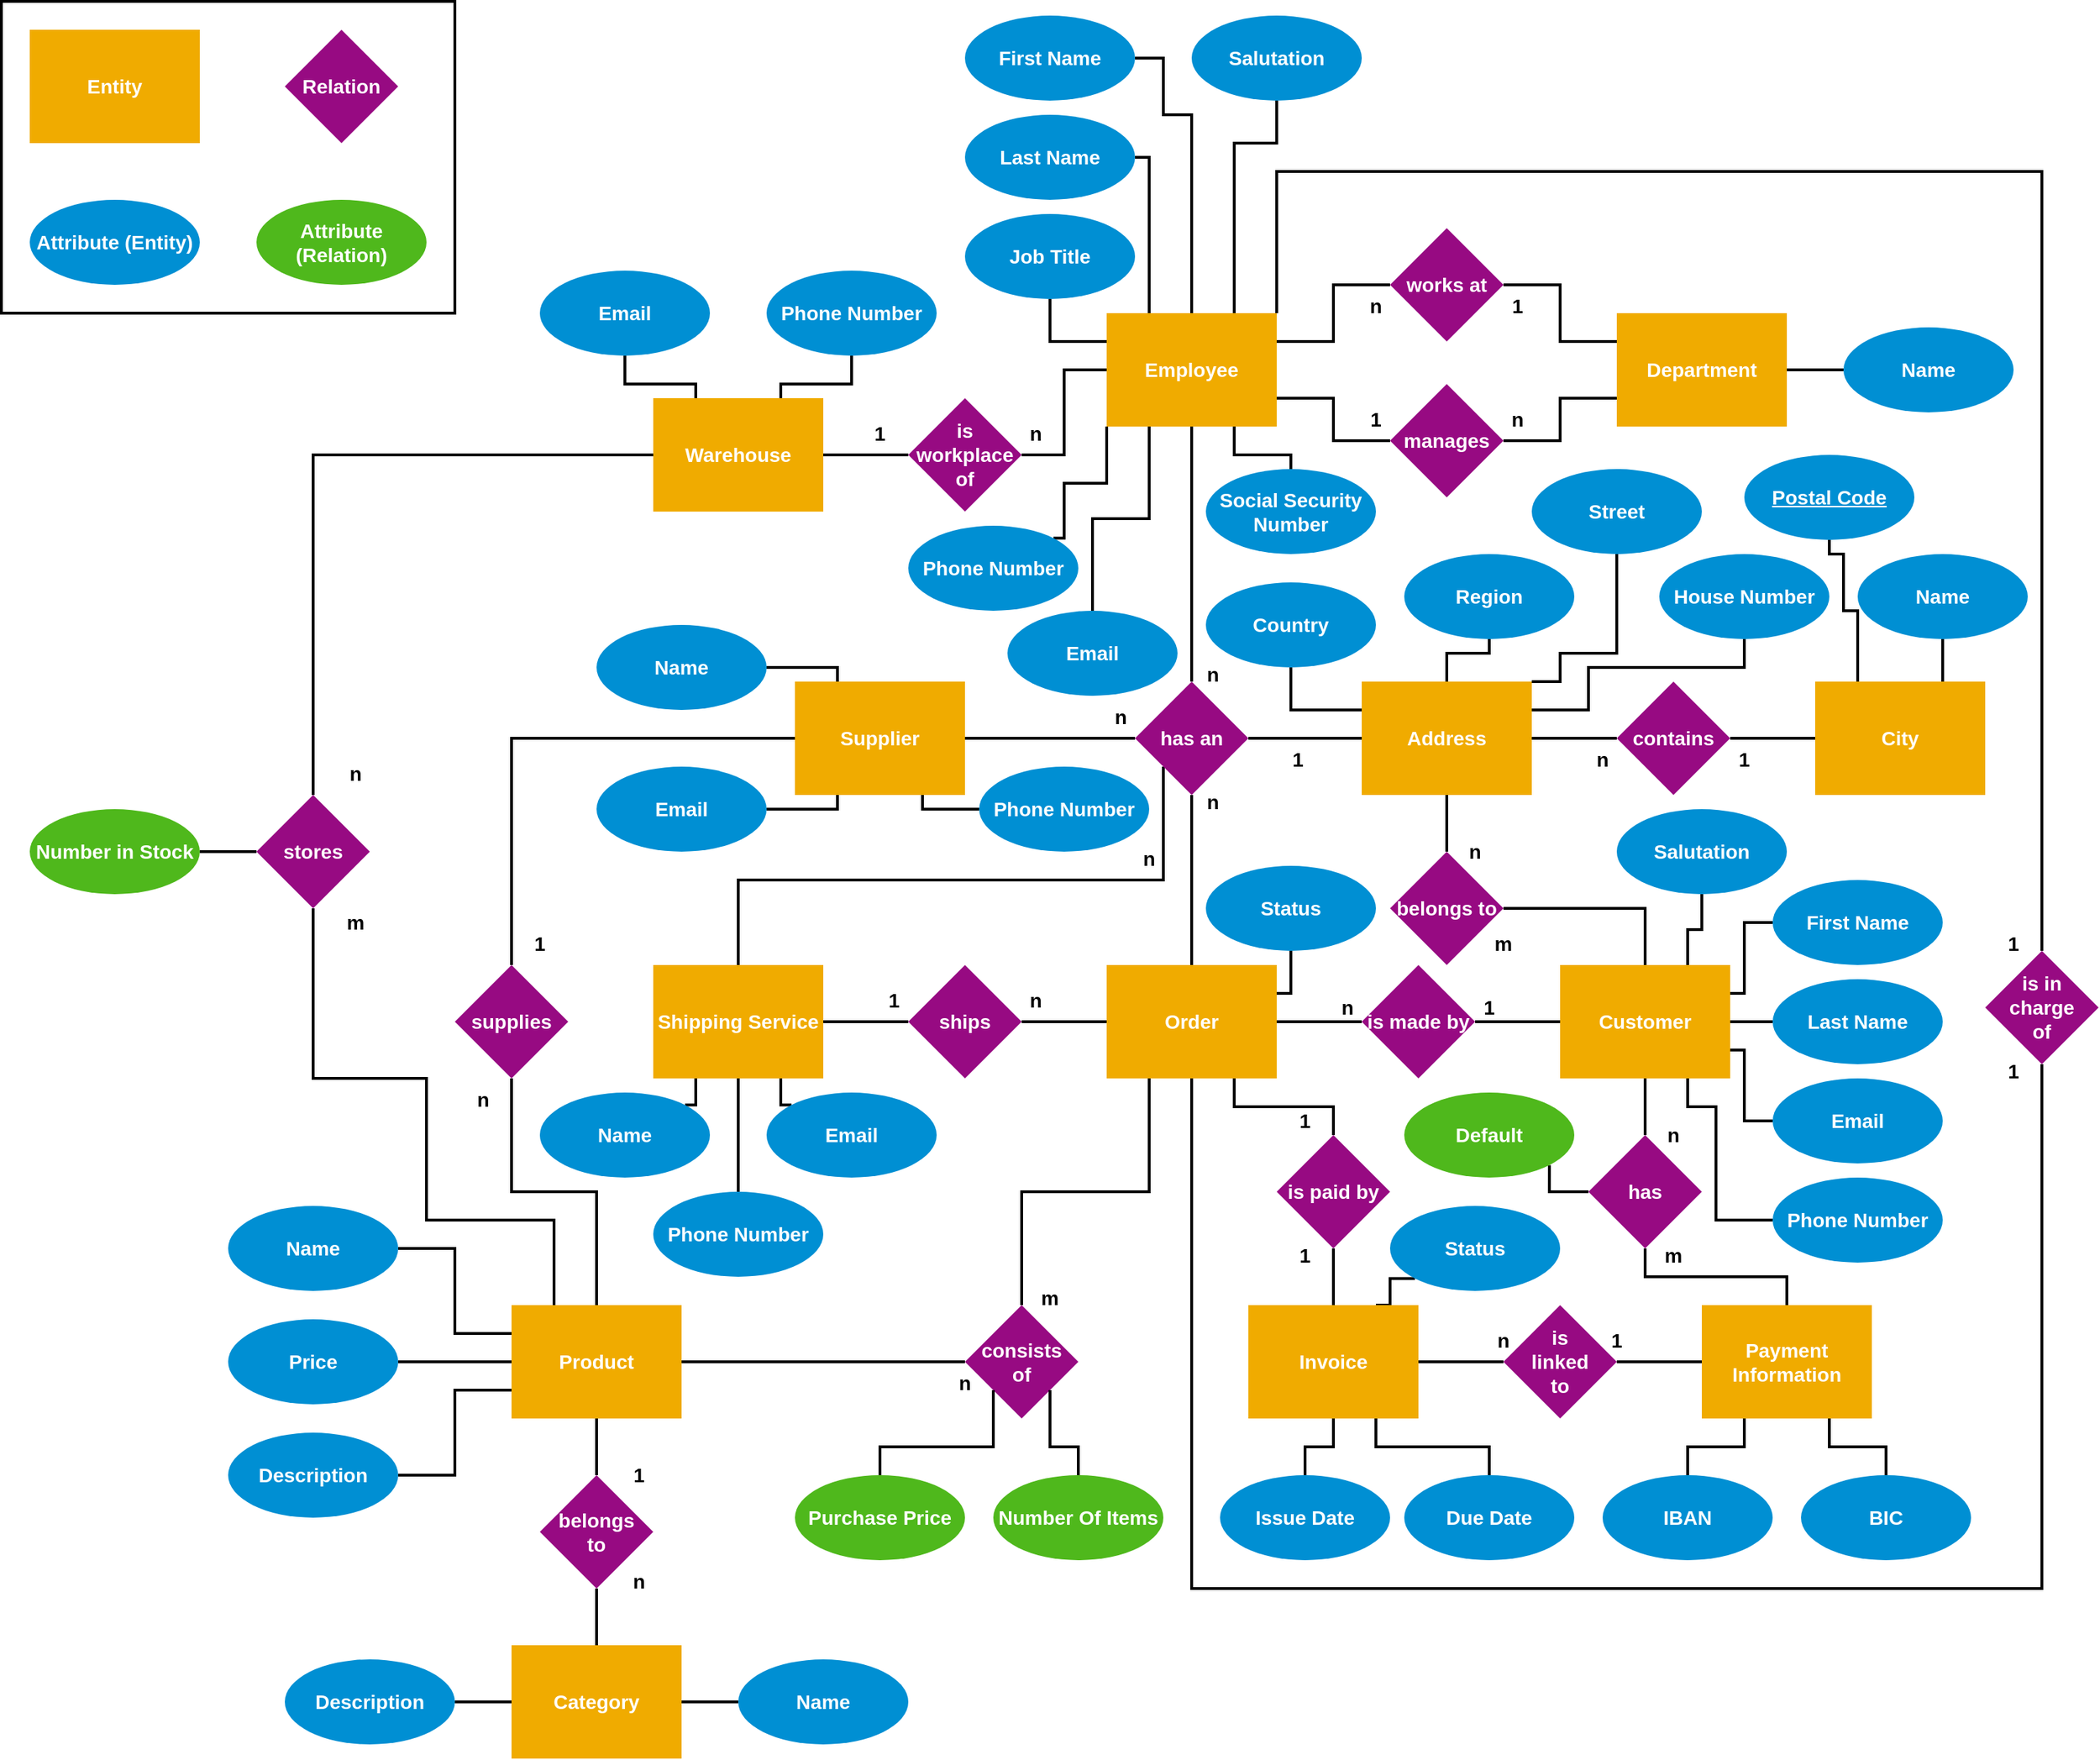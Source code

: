 <mxfile version="19.0.3" type="device"><diagram id="73_7tExyUcsvs22LAT9Z" name="Page-1"><mxGraphModel dx="1888" dy="1741" grid="1" gridSize="10" guides="1" tooltips="1" connect="1" arrows="1" fold="1" page="1" pageScale="1" pageWidth="850" pageHeight="1100" math="0" shadow="0"><root><mxCell id="0"/><mxCell id="1" parent="0"/><mxCell id="96j9YGqiktn7yoYtJv7j-180" value="" style="rounded=0;whiteSpace=wrap;html=1;fontSize=14;fontColor=#FFFFFF;fillColor=#FFFFFF;strokeWidth=2;" parent="1" vertex="1"><mxGeometry x="-520" y="-400" width="320" height="220" as="geometry"/></mxCell><mxCell id="96j9YGqiktn7yoYtJv7j-76" style="edgeStyle=orthogonalEdgeStyle;rounded=0;orthogonalLoop=1;jettySize=auto;html=1;exitX=0.5;exitY=1;exitDx=0;exitDy=0;entryX=0.5;entryY=0;entryDx=0;entryDy=0;fontColor=#FFFFFF;endArrow=none;endFill=0;strokeWidth=2;fontStyle=1;fontSize=14;" parent="1" source="96j9YGqiktn7yoYtJv7j-6" target="96j9YGqiktn7yoYtJv7j-67" edge="1"><mxGeometry relative="1" as="geometry"/></mxCell><mxCell id="96j9YGqiktn7yoYtJv7j-89" style="edgeStyle=orthogonalEdgeStyle;rounded=0;orthogonalLoop=1;jettySize=auto;html=1;exitX=0;exitY=0.75;exitDx=0;exitDy=0;entryX=1;entryY=0.5;entryDx=0;entryDy=0;fontColor=#FFFFFF;endArrow=none;endFill=0;strokeWidth=2;fontStyle=1;fontSize=14;" parent="1" source="96j9YGqiktn7yoYtJv7j-6" target="96j9YGqiktn7yoYtJv7j-84" edge="1"><mxGeometry relative="1" as="geometry"/></mxCell><mxCell id="96j9YGqiktn7yoYtJv7j-112" style="edgeStyle=orthogonalEdgeStyle;rounded=0;orthogonalLoop=1;jettySize=auto;html=1;exitX=0.25;exitY=0;exitDx=0;exitDy=0;fontColor=#FFFFFF;endArrow=none;endFill=0;strokeWidth=2;entryX=0.5;entryY=1;entryDx=0;entryDy=0;fontStyle=1;fontSize=14;" parent="1" source="96j9YGqiktn7yoYtJv7j-6" target="96j9YGqiktn7yoYtJv7j-113" edge="1"><mxGeometry relative="1" as="geometry"><mxPoint x="-300" y="170" as="targetPoint"/><Array as="points"><mxPoint x="-130" y="460"/><mxPoint x="-220" y="460"/><mxPoint x="-220" y="360"/><mxPoint x="-300" y="360"/></Array></mxGeometry></mxCell><mxCell id="96j9YGqiktn7yoYtJv7j-6" value="&lt;font color=&quot;#ffffff&quot; style=&quot;font-size: 14px;&quot;&gt;Product&lt;/font&gt;" style="rounded=0;whiteSpace=wrap;html=1;fillColor=#F0AB00;strokeColor=none;fontStyle=1;fontSize=14;" parent="1" vertex="1"><mxGeometry x="-160" y="520" width="120" height="80" as="geometry"/></mxCell><mxCell id="96j9YGqiktn7yoYtJv7j-9" value="&lt;font color=&quot;#ffffff&quot; style=&quot;font-size: 14px;&quot;&gt;Warehouse&lt;/font&gt;" style="rounded=0;whiteSpace=wrap;html=1;fillColor=#F0AB00;strokeColor=none;fontStyle=1;fontSize=14;" parent="1" vertex="1"><mxGeometry x="-60" y="-120" width="120" height="80" as="geometry"/></mxCell><mxCell id="96j9YGqiktn7yoYtJv7j-46" style="edgeStyle=orthogonalEdgeStyle;rounded=0;orthogonalLoop=1;jettySize=auto;html=1;exitX=0.5;exitY=0;exitDx=0;exitDy=0;entryX=1;entryY=0.5;entryDx=0;entryDy=0;fontColor=#FFFFFF;endArrow=none;endFill=0;strokeWidth=2;fontStyle=1;fontSize=14;" parent="1" source="96j9YGqiktn7yoYtJv7j-13" target="96j9YGqiktn7yoYtJv7j-62" edge="1"><mxGeometry relative="1" as="geometry"/></mxCell><mxCell id="96j9YGqiktn7yoYtJv7j-70" style="edgeStyle=orthogonalEdgeStyle;rounded=0;orthogonalLoop=1;jettySize=auto;html=1;exitX=0.5;exitY=1;exitDx=0;exitDy=0;entryX=0.5;entryY=0;entryDx=0;entryDy=0;fontColor=#FFFFFF;endArrow=none;endFill=0;strokeWidth=2;fontStyle=1;fontSize=14;" parent="1" source="96j9YGqiktn7yoYtJv7j-13" target="96j9YGqiktn7yoYtJv7j-69" edge="1"><mxGeometry relative="1" as="geometry"/></mxCell><mxCell id="96j9YGqiktn7yoYtJv7j-129" style="edgeStyle=orthogonalEdgeStyle;rounded=0;orthogonalLoop=1;jettySize=auto;html=1;exitX=0.75;exitY=0;exitDx=0;exitDy=0;entryX=0.5;entryY=1;entryDx=0;entryDy=0;fontColor=#FFFFFF;endArrow=none;endFill=0;strokeWidth=2;fontStyle=1;fontSize=14;" parent="1" source="96j9YGqiktn7yoYtJv7j-13" target="96j9YGqiktn7yoYtJv7j-124" edge="1"><mxGeometry relative="1" as="geometry"/></mxCell><mxCell id="96j9YGqiktn7yoYtJv7j-130" style="edgeStyle=orthogonalEdgeStyle;rounded=0;orthogonalLoop=1;jettySize=auto;html=1;exitX=1;exitY=0.25;exitDx=0;exitDy=0;entryX=0;entryY=0.5;entryDx=0;entryDy=0;fontColor=#FFFFFF;endArrow=none;endFill=0;strokeWidth=2;fontStyle=1;fontSize=14;" parent="1" source="96j9YGqiktn7yoYtJv7j-13" target="96j9YGqiktn7yoYtJv7j-125" edge="1"><mxGeometry relative="1" as="geometry"><Array as="points"><mxPoint x="710" y="300"/><mxPoint x="710" y="250"/></Array></mxGeometry></mxCell><mxCell id="96j9YGqiktn7yoYtJv7j-131" style="edgeStyle=orthogonalEdgeStyle;rounded=0;orthogonalLoop=1;jettySize=auto;html=1;exitX=1;exitY=0.5;exitDx=0;exitDy=0;entryX=0;entryY=0.5;entryDx=0;entryDy=0;fontColor=#FFFFFF;endArrow=none;endFill=0;strokeWidth=2;fontStyle=1;fontSize=14;" parent="1" source="96j9YGqiktn7yoYtJv7j-13" target="96j9YGqiktn7yoYtJv7j-126" edge="1"><mxGeometry relative="1" as="geometry"/></mxCell><mxCell id="96j9YGqiktn7yoYtJv7j-132" style="edgeStyle=orthogonalEdgeStyle;rounded=0;orthogonalLoop=1;jettySize=auto;html=1;exitX=1;exitY=0.75;exitDx=0;exitDy=0;entryX=0;entryY=0.5;entryDx=0;entryDy=0;fontColor=#FFFFFF;endArrow=none;endFill=0;strokeWidth=2;fontStyle=1;fontSize=14;" parent="1" source="96j9YGqiktn7yoYtJv7j-13" target="96j9YGqiktn7yoYtJv7j-127" edge="1"><mxGeometry relative="1" as="geometry"><Array as="points"><mxPoint x="710" y="340"/><mxPoint x="710" y="390"/></Array></mxGeometry></mxCell><mxCell id="96j9YGqiktn7yoYtJv7j-133" style="edgeStyle=orthogonalEdgeStyle;rounded=0;orthogonalLoop=1;jettySize=auto;html=1;exitX=0.75;exitY=1;exitDx=0;exitDy=0;entryX=0;entryY=0.5;entryDx=0;entryDy=0;fontColor=#FFFFFF;endArrow=none;endFill=0;strokeWidth=2;fontStyle=1;fontSize=14;" parent="1" source="96j9YGqiktn7yoYtJv7j-13" target="96j9YGqiktn7yoYtJv7j-128" edge="1"><mxGeometry relative="1" as="geometry"><Array as="points"><mxPoint x="670" y="380"/><mxPoint x="690" y="380"/><mxPoint x="690" y="460"/></Array></mxGeometry></mxCell><mxCell id="96j9YGqiktn7yoYtJv7j-13" value="&lt;font color=&quot;#ffffff&quot; style=&quot;font-size: 14px;&quot;&gt;Customer&lt;br style=&quot;font-size: 14px;&quot;&gt;&lt;/font&gt;" style="rounded=0;whiteSpace=wrap;html=1;fillColor=#F0AB00;strokeColor=none;fontStyle=1;fontSize=14;" parent="1" vertex="1"><mxGeometry x="580" y="280" width="120" height="80" as="geometry"/></mxCell><mxCell id="96j9YGqiktn7yoYtJv7j-60" style="edgeStyle=orthogonalEdgeStyle;rounded=0;orthogonalLoop=1;jettySize=auto;html=1;exitX=1;exitY=0.5;exitDx=0;exitDy=0;entryX=0;entryY=0.5;entryDx=0;entryDy=0;fontColor=#FFFFFF;endArrow=none;endFill=0;strokeWidth=2;fontStyle=1;fontSize=14;" parent="1" source="96j9YGqiktn7yoYtJv7j-14" target="96j9YGqiktn7yoYtJv7j-59" edge="1"><mxGeometry relative="1" as="geometry"/></mxCell><mxCell id="96j9YGqiktn7yoYtJv7j-103" style="edgeStyle=orthogonalEdgeStyle;rounded=0;orthogonalLoop=1;jettySize=auto;html=1;exitX=0.75;exitY=0;exitDx=0;exitDy=0;entryX=0;entryY=1;entryDx=0;entryDy=0;fontColor=#FFFFFF;endArrow=none;endFill=0;strokeWidth=2;fontStyle=1;fontSize=14;" parent="1" source="96j9YGqiktn7yoYtJv7j-14" target="96j9YGqiktn7yoYtJv7j-102" edge="1"><mxGeometry relative="1" as="geometry"><Array as="points"><mxPoint x="460" y="520"/><mxPoint x="460" y="501"/></Array></mxGeometry></mxCell><mxCell id="96j9YGqiktn7yoYtJv7j-104" style="edgeStyle=orthogonalEdgeStyle;rounded=0;orthogonalLoop=1;jettySize=auto;html=1;exitX=0.5;exitY=1;exitDx=0;exitDy=0;entryX=0.5;entryY=0;entryDx=0;entryDy=0;fontColor=#FFFFFF;endArrow=none;endFill=0;strokeWidth=2;fontStyle=1;fontSize=14;" parent="1" source="96j9YGqiktn7yoYtJv7j-14" target="96j9YGqiktn7yoYtJv7j-101" edge="1"><mxGeometry relative="1" as="geometry"/></mxCell><mxCell id="96j9YGqiktn7yoYtJv7j-105" style="edgeStyle=orthogonalEdgeStyle;rounded=0;orthogonalLoop=1;jettySize=auto;html=1;exitX=0.75;exitY=1;exitDx=0;exitDy=0;entryX=0.5;entryY=0;entryDx=0;entryDy=0;fontColor=#FFFFFF;endArrow=none;endFill=0;strokeWidth=2;fontStyle=1;fontSize=14;" parent="1" source="96j9YGqiktn7yoYtJv7j-14" target="96j9YGqiktn7yoYtJv7j-100" edge="1"><mxGeometry relative="1" as="geometry"/></mxCell><mxCell id="96j9YGqiktn7yoYtJv7j-14" value="&lt;font color=&quot;#ffffff&quot; style=&quot;font-size: 14px;&quot;&gt;Invoice&lt;/font&gt;" style="rounded=0;whiteSpace=wrap;html=1;fillColor=#F0AB00;strokeColor=none;fontStyle=1;fontSize=14;" parent="1" vertex="1"><mxGeometry x="360" y="520" width="120" height="80" as="geometry"/></mxCell><mxCell id="96j9YGqiktn7yoYtJv7j-45" style="edgeStyle=orthogonalEdgeStyle;rounded=0;orthogonalLoop=1;jettySize=auto;html=1;exitX=0.5;exitY=0;exitDx=0;exitDy=0;entryX=0.5;entryY=1;entryDx=0;entryDy=0;fontColor=#FFFFFF;endArrow=none;endFill=0;strokeWidth=2;fontStyle=1;fontSize=14;" parent="1" source="96j9YGqiktn7yoYtJv7j-15" target="96j9YGqiktn7yoYtJv7j-28" edge="1"><mxGeometry relative="1" as="geometry"/></mxCell><mxCell id="96j9YGqiktn7yoYtJv7j-50" style="edgeStyle=orthogonalEdgeStyle;rounded=0;orthogonalLoop=1;jettySize=auto;html=1;exitX=1;exitY=0.5;exitDx=0;exitDy=0;entryX=0;entryY=0.5;entryDx=0;entryDy=0;fontColor=#FFFFFF;endArrow=none;endFill=0;strokeWidth=2;fontStyle=1;fontSize=14;" parent="1" source="96j9YGqiktn7yoYtJv7j-15" target="96j9YGqiktn7yoYtJv7j-42" edge="1"><mxGeometry relative="1" as="geometry"/></mxCell><mxCell id="96j9YGqiktn7yoYtJv7j-54" style="edgeStyle=orthogonalEdgeStyle;rounded=0;orthogonalLoop=1;jettySize=auto;html=1;exitX=0.25;exitY=1;exitDx=0;exitDy=0;entryX=0.5;entryY=0;entryDx=0;entryDy=0;fontColor=#FFFFFF;endArrow=none;endFill=0;strokeWidth=2;fontStyle=1;fontSize=14;" parent="1" source="96j9YGqiktn7yoYtJv7j-15" target="96j9YGqiktn7yoYtJv7j-52" edge="1"><mxGeometry relative="1" as="geometry"/></mxCell><mxCell id="96j9YGqiktn7yoYtJv7j-57" style="edgeStyle=orthogonalEdgeStyle;rounded=0;orthogonalLoop=1;jettySize=auto;html=1;exitX=0.75;exitY=1;exitDx=0;exitDy=0;entryX=0.5;entryY=0;entryDx=0;entryDy=0;fontColor=#FFFFFF;endArrow=none;endFill=0;strokeWidth=2;fontStyle=1;fontSize=14;" parent="1" source="96j9YGqiktn7yoYtJv7j-15" target="96j9YGqiktn7yoYtJv7j-53" edge="1"><mxGeometry relative="1" as="geometry"/></mxCell><mxCell id="96j9YGqiktn7yoYtJv7j-135" style="edgeStyle=orthogonalEdgeStyle;rounded=0;orthogonalLoop=1;jettySize=auto;html=1;exitX=1;exitY=0.25;exitDx=0;exitDy=0;entryX=0.5;entryY=1;entryDx=0;entryDy=0;fontColor=#FFFFFF;endArrow=none;endFill=0;strokeWidth=2;fontStyle=1;fontSize=14;" parent="1" source="96j9YGqiktn7yoYtJv7j-15" target="96j9YGqiktn7yoYtJv7j-134" edge="1"><mxGeometry relative="1" as="geometry"/></mxCell><mxCell id="96j9YGqiktn7yoYtJv7j-15" value="&lt;font color=&quot;#ffffff&quot; style=&quot;font-size: 14px;&quot;&gt;Order&lt;br style=&quot;font-size: 14px;&quot;&gt;&lt;/font&gt;" style="rounded=0;whiteSpace=wrap;html=1;fillColor=#F0AB00;strokeColor=none;fontStyle=1;fontSize=14;" parent="1" vertex="1"><mxGeometry x="260" y="280" width="120" height="80" as="geometry"/></mxCell><mxCell id="96j9YGqiktn7yoYtJv7j-25" style="edgeStyle=orthogonalEdgeStyle;rounded=0;orthogonalLoop=1;jettySize=auto;html=1;exitX=0;exitY=0.5;exitDx=0;exitDy=0;entryX=1;entryY=0.5;entryDx=0;entryDy=0;fontColor=#FFFFFF;endArrow=none;endFill=0;strokeWidth=2;fontStyle=1;fontSize=14;" parent="1" source="96j9YGqiktn7yoYtJv7j-16" target="96j9YGqiktn7yoYtJv7j-17" edge="1"><mxGeometry relative="1" as="geometry"/></mxCell><mxCell id="96j9YGqiktn7yoYtJv7j-26" style="edgeStyle=orthogonalEdgeStyle;rounded=0;orthogonalLoop=1;jettySize=auto;html=1;exitX=1;exitY=0.5;exitDx=0;exitDy=0;entryX=0;entryY=0.5;entryDx=0;entryDy=0;fontColor=#FFFFFF;endArrow=none;endFill=0;strokeWidth=2;fontStyle=1;fontSize=14;" parent="1" source="96j9YGqiktn7yoYtJv7j-16" target="96j9YGqiktn7yoYtJv7j-20" edge="1"><mxGeometry relative="1" as="geometry"/></mxCell><mxCell id="96j9YGqiktn7yoYtJv7j-16" value="contains" style="rhombus;whiteSpace=wrap;html=1;rounded=0;fontColor=#FFFFFF;fillColor=#970A82;strokeColor=none;fontStyle=1;fontSize=14;" parent="1" vertex="1"><mxGeometry x="620" y="80" width="80" height="80" as="geometry"/></mxCell><mxCell id="96j9YGqiktn7yoYtJv7j-73" style="edgeStyle=orthogonalEdgeStyle;rounded=0;orthogonalLoop=1;jettySize=auto;html=1;exitX=0;exitY=0.5;exitDx=0;exitDy=0;entryX=0.5;entryY=0;entryDx=0;entryDy=0;fontColor=#FFFFFF;endArrow=none;endFill=0;strokeWidth=2;fontStyle=1;fontSize=14;" parent="1" source="96j9YGqiktn7yoYtJv7j-18" target="96j9YGqiktn7yoYtJv7j-72" edge="1"><mxGeometry relative="1" as="geometry"/></mxCell><mxCell id="96j9YGqiktn7yoYtJv7j-109" style="edgeStyle=orthogonalEdgeStyle;rounded=0;orthogonalLoop=1;jettySize=auto;html=1;exitX=0.25;exitY=1;exitDx=0;exitDy=0;entryX=1;entryY=0.5;entryDx=0;entryDy=0;fontColor=#FFFFFF;endArrow=none;endFill=0;strokeWidth=2;fontStyle=1;fontSize=14;" parent="1" source="96j9YGqiktn7yoYtJv7j-18" target="96j9YGqiktn7yoYtJv7j-108" edge="1"><mxGeometry relative="1" as="geometry"><Array as="points"><mxPoint x="70" y="170"/></Array></mxGeometry></mxCell><mxCell id="96j9YGqiktn7yoYtJv7j-110" style="edgeStyle=orthogonalEdgeStyle;rounded=0;orthogonalLoop=1;jettySize=auto;html=1;exitX=0.75;exitY=1;exitDx=0;exitDy=0;entryX=0;entryY=0.5;entryDx=0;entryDy=0;fontColor=#FFFFFF;endArrow=none;endFill=0;strokeWidth=2;fontStyle=1;fontSize=14;" parent="1" source="96j9YGqiktn7yoYtJv7j-18" target="96j9YGqiktn7yoYtJv7j-107" edge="1"><mxGeometry relative="1" as="geometry"><Array as="points"><mxPoint x="130" y="170"/></Array></mxGeometry></mxCell><mxCell id="96j9YGqiktn7yoYtJv7j-111" style="edgeStyle=orthogonalEdgeStyle;rounded=0;orthogonalLoop=1;jettySize=auto;html=1;exitX=0.25;exitY=0;exitDx=0;exitDy=0;entryX=1;entryY=0.5;entryDx=0;entryDy=0;fontColor=#FFFFFF;endArrow=none;endFill=0;strokeWidth=2;fontStyle=1;fontSize=14;" parent="1" source="96j9YGqiktn7yoYtJv7j-18" target="96j9YGqiktn7yoYtJv7j-106" edge="1"><mxGeometry relative="1" as="geometry"><Array as="points"><mxPoint x="70" y="70"/></Array></mxGeometry></mxCell><mxCell id="96j9YGqiktn7yoYtJv7j-18" value="&lt;font color=&quot;#ffffff&quot; style=&quot;font-size: 14px;&quot;&gt;Supplier&lt;/font&gt;" style="rounded=0;whiteSpace=wrap;html=1;fillColor=#F0AB00;strokeColor=none;fontStyle=1;fontSize=14;" parent="1" vertex="1"><mxGeometry x="40" y="80" width="120" height="80" as="geometry"/></mxCell><mxCell id="96j9YGqiktn7yoYtJv7j-44" style="edgeStyle=orthogonalEdgeStyle;rounded=0;orthogonalLoop=1;jettySize=auto;html=1;exitX=0.5;exitY=0;exitDx=0;exitDy=0;entryX=0;entryY=1;entryDx=0;entryDy=0;fontColor=#FFFFFF;endArrow=none;endFill=0;strokeWidth=2;fontStyle=1;fontSize=14;" parent="1" source="96j9YGqiktn7yoYtJv7j-19" target="96j9YGqiktn7yoYtJv7j-28" edge="1"><mxGeometry relative="1" as="geometry"/></mxCell><mxCell id="96j9YGqiktn7yoYtJv7j-47" style="edgeStyle=orthogonalEdgeStyle;rounded=0;orthogonalLoop=1;jettySize=auto;html=1;exitX=1;exitY=0.5;exitDx=0;exitDy=0;entryX=0;entryY=0.5;entryDx=0;entryDy=0;fontColor=#FFFFFF;endArrow=none;endFill=0;strokeWidth=2;fontStyle=1;fontSize=14;" parent="1" source="96j9YGqiktn7yoYtJv7j-19" target="96j9YGqiktn7yoYtJv7j-43" edge="1"><mxGeometry relative="1" as="geometry"/></mxCell><mxCell id="96j9YGqiktn7yoYtJv7j-93" style="edgeStyle=orthogonalEdgeStyle;rounded=0;orthogonalLoop=1;jettySize=auto;html=1;exitX=0.5;exitY=1;exitDx=0;exitDy=0;entryX=0.5;entryY=0;entryDx=0;entryDy=0;fontColor=#FFFFFF;endArrow=none;endFill=0;strokeWidth=2;fontStyle=1;fontSize=14;" parent="1" source="96j9YGqiktn7yoYtJv7j-19" target="96j9YGqiktn7yoYtJv7j-90" edge="1"><mxGeometry relative="1" as="geometry"/></mxCell><mxCell id="96j9YGqiktn7yoYtJv7j-94" style="edgeStyle=orthogonalEdgeStyle;rounded=0;orthogonalLoop=1;jettySize=auto;html=1;exitX=0.75;exitY=1;exitDx=0;exitDy=0;entryX=0;entryY=0;entryDx=0;entryDy=0;fontColor=#FFFFFF;endArrow=none;endFill=0;strokeWidth=2;fontStyle=1;fontSize=14;" parent="1" source="96j9YGqiktn7yoYtJv7j-19" target="96j9YGqiktn7yoYtJv7j-91" edge="1"><mxGeometry relative="1" as="geometry"><Array as="points"><mxPoint x="30" y="379"/></Array></mxGeometry></mxCell><mxCell id="96j9YGqiktn7yoYtJv7j-19" value="&lt;font color=&quot;#ffffff&quot; style=&quot;font-size: 14px;&quot;&gt;Shipping Service&lt;/font&gt;" style="rounded=0;whiteSpace=wrap;html=1;fillColor=#F0AB00;strokeColor=none;fontStyle=1;fontSize=14;" parent="1" vertex="1"><mxGeometry x="-60" y="280" width="120" height="80" as="geometry"/></mxCell><mxCell id="96j9YGqiktn7yoYtJv7j-20" value="&lt;font color=&quot;#ffffff&quot; style=&quot;font-size: 14px;&quot;&gt;City&lt;/font&gt;" style="rounded=0;whiteSpace=wrap;html=1;fillColor=#F0AB00;strokeColor=none;fontStyle=1;fontSize=14;" parent="1" vertex="1"><mxGeometry x="760" y="80" width="120" height="80" as="geometry"/></mxCell><mxCell id="96j9YGqiktn7yoYtJv7j-115" style="edgeStyle=orthogonalEdgeStyle;rounded=0;orthogonalLoop=1;jettySize=auto;html=1;exitX=0;exitY=0.5;exitDx=0;exitDy=0;entryX=1;entryY=0.5;entryDx=0;entryDy=0;fontColor=#FFFFFF;endArrow=none;endFill=0;strokeWidth=2;fontStyle=1;fontSize=14;" parent="1" source="96j9YGqiktn7yoYtJv7j-21" target="96j9YGqiktn7yoYtJv7j-37" edge="1"><mxGeometry relative="1" as="geometry"/></mxCell><mxCell id="96j9YGqiktn7yoYtJv7j-117" style="edgeStyle=orthogonalEdgeStyle;rounded=0;orthogonalLoop=1;jettySize=auto;html=1;exitX=1;exitY=0.25;exitDx=0;exitDy=0;entryX=0;entryY=0.5;entryDx=0;entryDy=0;fontColor=#FFFFFF;endArrow=none;endFill=0;strokeWidth=2;fontStyle=1;fontSize=14;" parent="1" source="96j9YGqiktn7yoYtJv7j-21" target="96j9YGqiktn7yoYtJv7j-32" edge="1"><mxGeometry relative="1" as="geometry"/></mxCell><mxCell id="96j9YGqiktn7yoYtJv7j-118" style="edgeStyle=orthogonalEdgeStyle;rounded=0;orthogonalLoop=1;jettySize=auto;html=1;exitX=1;exitY=0.75;exitDx=0;exitDy=0;entryX=0;entryY=0.5;entryDx=0;entryDy=0;fontColor=#FFFFFF;endArrow=none;endFill=0;strokeWidth=2;fontStyle=1;fontSize=14;" parent="1" source="96j9YGqiktn7yoYtJv7j-21" target="96j9YGqiktn7yoYtJv7j-31" edge="1"><mxGeometry relative="1" as="geometry"/></mxCell><mxCell id="96j9YGqiktn7yoYtJv7j-167" style="edgeStyle=orthogonalEdgeStyle;rounded=0;orthogonalLoop=1;jettySize=auto;html=1;exitX=0.75;exitY=1;exitDx=0;exitDy=0;entryX=0.5;entryY=0;entryDx=0;entryDy=0;fontColor=#FFFFFF;endArrow=none;endFill=0;strokeWidth=2;fontStyle=1;fontSize=14;" parent="1" source="96j9YGqiktn7yoYtJv7j-21" target="96j9YGqiktn7yoYtJv7j-166" edge="1"><mxGeometry relative="1" as="geometry"/></mxCell><mxCell id="96j9YGqiktn7yoYtJv7j-172" style="edgeStyle=orthogonalEdgeStyle;rounded=0;orthogonalLoop=1;jettySize=auto;html=1;exitX=0;exitY=0.25;exitDx=0;exitDy=0;entryX=0.5;entryY=1;entryDx=0;entryDy=0;fontColor=#FFFFFF;endArrow=none;endFill=0;strokeWidth=2;fontStyle=1;fontSize=14;" parent="1" source="96j9YGqiktn7yoYtJv7j-21" target="96j9YGqiktn7yoYtJv7j-170" edge="1"><mxGeometry relative="1" as="geometry"/></mxCell><mxCell id="96j9YGqiktn7yoYtJv7j-173" style="edgeStyle=orthogonalEdgeStyle;rounded=0;orthogonalLoop=1;jettySize=auto;html=1;exitX=0.75;exitY=0;exitDx=0;exitDy=0;entryX=0.5;entryY=1;entryDx=0;entryDy=0;fontColor=#FFFFFF;endArrow=none;endFill=0;strokeWidth=2;fontStyle=1;fontSize=14;" parent="1" source="96j9YGqiktn7yoYtJv7j-21" target="96j9YGqiktn7yoYtJv7j-171" edge="1"><mxGeometry relative="1" as="geometry"><Array as="points"><mxPoint x="350" y="-300"/><mxPoint x="380" y="-300"/></Array></mxGeometry></mxCell><mxCell id="96j9YGqiktn7yoYtJv7j-174" style="edgeStyle=orthogonalEdgeStyle;rounded=0;orthogonalLoop=1;jettySize=auto;html=1;exitX=0.25;exitY=0;exitDx=0;exitDy=0;entryX=1;entryY=0.5;entryDx=0;entryDy=0;fontColor=#FFFFFF;endArrow=none;endFill=0;strokeWidth=2;fontStyle=1;fontSize=14;" parent="1" source="96j9YGqiktn7yoYtJv7j-21" target="96j9YGqiktn7yoYtJv7j-169" edge="1"><mxGeometry relative="1" as="geometry"><Array as="points"><mxPoint x="290" y="-290"/></Array></mxGeometry></mxCell><mxCell id="96j9YGqiktn7yoYtJv7j-175" style="edgeStyle=orthogonalEdgeStyle;rounded=0;orthogonalLoop=1;jettySize=auto;html=1;exitX=0.5;exitY=0;exitDx=0;exitDy=0;entryX=1;entryY=0.5;entryDx=0;entryDy=0;fontColor=#FFFFFF;endArrow=none;endFill=0;strokeWidth=2;fontStyle=1;fontSize=14;" parent="1" source="96j9YGqiktn7yoYtJv7j-21" target="96j9YGqiktn7yoYtJv7j-168" edge="1"><mxGeometry relative="1" as="geometry"><Array as="points"><mxPoint x="320" y="-320"/><mxPoint x="300" y="-320"/><mxPoint x="300" y="-360"/></Array></mxGeometry></mxCell><mxCell id="96j9YGqiktn7yoYtJv7j-21" value="&lt;font color=&quot;#ffffff&quot; style=&quot;font-size: 14px;&quot;&gt;Employee&lt;/font&gt;" style="rounded=0;whiteSpace=wrap;html=1;fillColor=#F0AB00;strokeColor=none;fontStyle=1;fontSize=14;" parent="1" vertex="1"><mxGeometry x="260" y="-180" width="120" height="80" as="geometry"/></mxCell><mxCell id="96j9YGqiktn7yoYtJv7j-119" style="edgeStyle=orthogonalEdgeStyle;rounded=0;orthogonalLoop=1;jettySize=auto;html=1;exitX=0;exitY=0.25;exitDx=0;exitDy=0;entryX=1;entryY=0.5;entryDx=0;entryDy=0;fontColor=#FFFFFF;endArrow=none;endFill=0;strokeWidth=2;fontStyle=1;fontSize=14;" parent="1" source="96j9YGqiktn7yoYtJv7j-22" target="96j9YGqiktn7yoYtJv7j-32" edge="1"><mxGeometry relative="1" as="geometry"/></mxCell><mxCell id="96j9YGqiktn7yoYtJv7j-161" style="edgeStyle=orthogonalEdgeStyle;rounded=0;orthogonalLoop=1;jettySize=auto;html=1;exitX=1;exitY=0.5;exitDx=0;exitDy=0;entryX=0;entryY=0.5;entryDx=0;entryDy=0;fontColor=#FFFFFF;endArrow=none;endFill=0;strokeWidth=2;fontStyle=1;fontSize=14;" parent="1" source="96j9YGqiktn7yoYtJv7j-22" target="96j9YGqiktn7yoYtJv7j-160" edge="1"><mxGeometry relative="1" as="geometry"/></mxCell><mxCell id="96j9YGqiktn7yoYtJv7j-22" value="&lt;font color=&quot;#ffffff&quot; style=&quot;font-size: 14px;&quot;&gt;Department&lt;/font&gt;" style="rounded=0;whiteSpace=wrap;html=1;fillColor=#F0AB00;strokeColor=none;fontStyle=1;fontSize=14;" parent="1" vertex="1"><mxGeometry x="620" y="-180" width="120" height="80" as="geometry"/></mxCell><mxCell id="96j9YGqiktn7yoYtJv7j-98" style="edgeStyle=orthogonalEdgeStyle;rounded=0;orthogonalLoop=1;jettySize=auto;html=1;exitX=0.25;exitY=1;exitDx=0;exitDy=0;entryX=0.5;entryY=0;entryDx=0;entryDy=0;fontColor=#FFFFFF;endArrow=none;endFill=0;strokeWidth=2;fontStyle=1;fontSize=14;" parent="1" source="96j9YGqiktn7yoYtJv7j-23" target="96j9YGqiktn7yoYtJv7j-97" edge="1"><mxGeometry relative="1" as="geometry"/></mxCell><mxCell id="96j9YGqiktn7yoYtJv7j-99" style="edgeStyle=orthogonalEdgeStyle;rounded=0;orthogonalLoop=1;jettySize=auto;html=1;exitX=0.75;exitY=1;exitDx=0;exitDy=0;entryX=0.5;entryY=0;entryDx=0;entryDy=0;fontColor=#FFFFFF;endArrow=none;endFill=0;strokeWidth=2;fontStyle=1;fontSize=14;" parent="1" source="96j9YGqiktn7yoYtJv7j-23" target="96j9YGqiktn7yoYtJv7j-96" edge="1"><mxGeometry relative="1" as="geometry"/></mxCell><mxCell id="96j9YGqiktn7yoYtJv7j-23" value="&lt;font color=&quot;#ffffff&quot; style=&quot;font-size: 14px;&quot;&gt;Payment Information&lt;/font&gt;" style="rounded=0;whiteSpace=wrap;html=1;fillColor=#F0AB00;strokeColor=none;fontStyle=1;fontSize=14;" parent="1" vertex="1"><mxGeometry x="680" y="520" width="120" height="80" as="geometry"/></mxCell><mxCell id="96j9YGqiktn7yoYtJv7j-82" style="edgeStyle=orthogonalEdgeStyle;rounded=0;orthogonalLoop=1;jettySize=auto;html=1;exitX=0;exitY=0.5;exitDx=0;exitDy=0;entryX=1;entryY=0.5;entryDx=0;entryDy=0;fontColor=#FFFFFF;endArrow=none;endFill=0;strokeWidth=2;fontStyle=1;fontSize=14;" parent="1" source="96j9YGqiktn7yoYtJv7j-24" target="96j9YGqiktn7yoYtJv7j-81" edge="1"><mxGeometry relative="1" as="geometry"/></mxCell><mxCell id="96j9YGqiktn7yoYtJv7j-83" style="edgeStyle=orthogonalEdgeStyle;rounded=0;orthogonalLoop=1;jettySize=auto;html=1;exitX=1;exitY=0.5;exitDx=0;exitDy=0;entryX=0;entryY=0.5;entryDx=0;entryDy=0;fontColor=#FFFFFF;endArrow=none;endFill=0;strokeWidth=2;fontStyle=1;fontSize=14;" parent="1" source="96j9YGqiktn7yoYtJv7j-24" target="96j9YGqiktn7yoYtJv7j-80" edge="1"><mxGeometry relative="1" as="geometry"/></mxCell><mxCell id="96j9YGqiktn7yoYtJv7j-24" value="&lt;font color=&quot;#ffffff&quot; style=&quot;font-size: 14px;&quot;&gt;Category&lt;/font&gt;" style="rounded=0;whiteSpace=wrap;html=1;fillColor=#F0AB00;strokeColor=none;fontStyle=1;fontSize=14;" parent="1" vertex="1"><mxGeometry x="-160" y="760" width="120" height="80" as="geometry"/></mxCell><mxCell id="96j9YGqiktn7yoYtJv7j-29" style="edgeStyle=orthogonalEdgeStyle;rounded=0;orthogonalLoop=1;jettySize=auto;html=1;exitX=1;exitY=0.5;exitDx=0;exitDy=0;entryX=0;entryY=0.5;entryDx=0;entryDy=0;fontColor=#FFFFFF;endArrow=none;endFill=0;strokeWidth=2;fontStyle=1;fontSize=14;" parent="1" source="96j9YGqiktn7yoYtJv7j-28" target="96j9YGqiktn7yoYtJv7j-17" edge="1"><mxGeometry relative="1" as="geometry"/></mxCell><mxCell id="96j9YGqiktn7yoYtJv7j-30" style="edgeStyle=orthogonalEdgeStyle;rounded=0;orthogonalLoop=1;jettySize=auto;html=1;exitX=0;exitY=0.5;exitDx=0;exitDy=0;entryX=1;entryY=0.5;entryDx=0;entryDy=0;fontColor=#FFFFFF;endArrow=none;endFill=0;strokeWidth=2;fontStyle=1;fontSize=14;" parent="1" source="96j9YGqiktn7yoYtJv7j-28" target="96j9YGqiktn7yoYtJv7j-18" edge="1"><mxGeometry relative="1" as="geometry"/></mxCell><mxCell id="96j9YGqiktn7yoYtJv7j-41" style="edgeStyle=orthogonalEdgeStyle;rounded=0;orthogonalLoop=1;jettySize=auto;html=1;exitX=0.5;exitY=0;exitDx=0;exitDy=0;entryX=0.5;entryY=1;entryDx=0;entryDy=0;fontColor=#FFFFFF;endArrow=none;endFill=0;strokeWidth=2;fontStyle=1;fontSize=14;" parent="1" source="96j9YGqiktn7yoYtJv7j-28" target="96j9YGqiktn7yoYtJv7j-21" edge="1"><mxGeometry relative="1" as="geometry"/></mxCell><mxCell id="96j9YGqiktn7yoYtJv7j-28" value="has an" style="rhombus;whiteSpace=wrap;html=1;rounded=0;fontColor=#FFFFFF;fillColor=#970A82;strokeColor=none;fontStyle=1;fontSize=14;" parent="1" vertex="1"><mxGeometry x="280" y="80" width="80" height="80" as="geometry"/></mxCell><mxCell id="96j9YGqiktn7yoYtJv7j-120" style="edgeStyle=orthogonalEdgeStyle;rounded=0;orthogonalLoop=1;jettySize=auto;html=1;exitX=1;exitY=0.5;exitDx=0;exitDy=0;entryX=0;entryY=0.75;entryDx=0;entryDy=0;fontColor=#FFFFFF;endArrow=none;endFill=0;strokeWidth=2;fontStyle=1;fontSize=14;" parent="1" source="96j9YGqiktn7yoYtJv7j-31" target="96j9YGqiktn7yoYtJv7j-22" edge="1"><mxGeometry relative="1" as="geometry"/></mxCell><mxCell id="96j9YGqiktn7yoYtJv7j-31" value="manages" style="rhombus;whiteSpace=wrap;html=1;rounded=0;fontColor=#FFFFFF;fillColor=#970A82;strokeColor=none;fontStyle=1;fontSize=14;" parent="1" vertex="1"><mxGeometry x="460" y="-130" width="80" height="80" as="geometry"/></mxCell><mxCell id="96j9YGqiktn7yoYtJv7j-32" value="works at" style="rhombus;whiteSpace=wrap;html=1;rounded=0;fontColor=#FFFFFF;fillColor=#970A82;strokeColor=none;fontStyle=1;fontSize=14;" parent="1" vertex="1"><mxGeometry x="460" y="-240" width="80" height="80" as="geometry"/></mxCell><mxCell id="96j9YGqiktn7yoYtJv7j-116" style="edgeStyle=orthogonalEdgeStyle;rounded=0;orthogonalLoop=1;jettySize=auto;html=1;exitX=0;exitY=0.5;exitDx=0;exitDy=0;entryX=1;entryY=0.5;entryDx=0;entryDy=0;fontColor=#FFFFFF;endArrow=none;endFill=0;strokeWidth=2;fontStyle=1;fontSize=14;" parent="1" source="96j9YGqiktn7yoYtJv7j-37" target="96j9YGqiktn7yoYtJv7j-9" edge="1"><mxGeometry relative="1" as="geometry"/></mxCell><mxCell id="96j9YGqiktn7yoYtJv7j-37" value="is&lt;br style=&quot;font-size: 14px;&quot;&gt;workplace&lt;br style=&quot;font-size: 14px;&quot;&gt;of" style="rhombus;whiteSpace=wrap;html=1;rounded=0;fontColor=#FFFFFF;fillColor=#970A82;strokeColor=none;fontStyle=1;fontSize=14;" parent="1" vertex="1"><mxGeometry x="120" y="-120" width="80" height="80" as="geometry"/></mxCell><mxCell id="96j9YGqiktn7yoYtJv7j-63" style="edgeStyle=orthogonalEdgeStyle;rounded=0;orthogonalLoop=1;jettySize=auto;html=1;exitX=0.5;exitY=1;exitDx=0;exitDy=0;entryX=0.5;entryY=0;entryDx=0;entryDy=0;fontColor=#FFFFFF;endArrow=none;endFill=0;strokeWidth=2;fontStyle=1;fontSize=14;" parent="1" source="96j9YGqiktn7yoYtJv7j-17" target="96j9YGqiktn7yoYtJv7j-62" edge="1"><mxGeometry relative="1" as="geometry"/></mxCell><mxCell id="96j9YGqiktn7yoYtJv7j-146" style="edgeStyle=orthogonalEdgeStyle;rounded=0;orthogonalLoop=1;jettySize=auto;html=1;exitX=0;exitY=0.25;exitDx=0;exitDy=0;entryX=0.5;entryY=1;entryDx=0;entryDy=0;fontColor=#FFFFFF;endArrow=none;endFill=0;strokeWidth=2;fontStyle=1;fontSize=14;" parent="1" source="96j9YGqiktn7yoYtJv7j-17" target="96j9YGqiktn7yoYtJv7j-145" edge="1"><mxGeometry relative="1" as="geometry"/></mxCell><mxCell id="96j9YGqiktn7yoYtJv7j-147" style="edgeStyle=orthogonalEdgeStyle;rounded=0;orthogonalLoop=1;jettySize=auto;html=1;exitX=0.5;exitY=0;exitDx=0;exitDy=0;entryX=0.5;entryY=1;entryDx=0;entryDy=0;fontColor=#FFFFFF;endArrow=none;endFill=0;strokeWidth=2;fontStyle=1;fontSize=14;" parent="1" source="96j9YGqiktn7yoYtJv7j-17" target="96j9YGqiktn7yoYtJv7j-144" edge="1"><mxGeometry relative="1" as="geometry"/></mxCell><mxCell id="96j9YGqiktn7yoYtJv7j-148" style="edgeStyle=orthogonalEdgeStyle;rounded=0;orthogonalLoop=1;jettySize=auto;html=1;exitX=1;exitY=0;exitDx=0;exitDy=0;entryX=0.5;entryY=1;entryDx=0;entryDy=0;fontColor=#FFFFFF;endArrow=none;endFill=0;strokeWidth=2;fontStyle=1;fontSize=14;" parent="1" source="96j9YGqiktn7yoYtJv7j-17" target="96j9YGqiktn7yoYtJv7j-143" edge="1"><mxGeometry relative="1" as="geometry"><Array as="points"><mxPoint x="580" y="80"/><mxPoint x="580" y="60"/><mxPoint x="620" y="60"/></Array></mxGeometry></mxCell><mxCell id="96j9YGqiktn7yoYtJv7j-149" style="edgeStyle=orthogonalEdgeStyle;rounded=0;orthogonalLoop=1;jettySize=auto;html=1;exitX=1;exitY=0.25;exitDx=0;exitDy=0;entryX=0.5;entryY=1;entryDx=0;entryDy=0;fontColor=#FFFFFF;endArrow=none;endFill=0;strokeWidth=2;fontStyle=1;fontSize=14;" parent="1" source="96j9YGqiktn7yoYtJv7j-17" target="96j9YGqiktn7yoYtJv7j-142" edge="1"><mxGeometry relative="1" as="geometry"><Array as="points"><mxPoint x="600" y="100"/><mxPoint x="600" y="70"/><mxPoint x="710" y="70"/></Array></mxGeometry></mxCell><mxCell id="96j9YGqiktn7yoYtJv7j-17" value="&lt;font color=&quot;#ffffff&quot; style=&quot;font-size: 14px;&quot;&gt;Address&lt;/font&gt;" style="rounded=0;whiteSpace=wrap;html=1;fillColor=#F0AB00;strokeColor=none;fontStyle=1;fontSize=14;" parent="1" vertex="1"><mxGeometry x="440" y="80" width="120" height="80" as="geometry"/></mxCell><mxCell id="96j9YGqiktn7yoYtJv7j-51" style="edgeStyle=orthogonalEdgeStyle;rounded=0;orthogonalLoop=1;jettySize=auto;html=1;exitX=1;exitY=0.5;exitDx=0;exitDy=0;entryX=0;entryY=0.5;entryDx=0;entryDy=0;fontColor=#FFFFFF;endArrow=none;endFill=0;strokeWidth=2;fontStyle=1;fontSize=14;" parent="1" source="96j9YGqiktn7yoYtJv7j-42" target="96j9YGqiktn7yoYtJv7j-13" edge="1"><mxGeometry relative="1" as="geometry"/></mxCell><mxCell id="96j9YGqiktn7yoYtJv7j-42" value="is made by" style="rhombus;whiteSpace=wrap;html=1;rounded=0;fontColor=#FFFFFF;fillColor=#970A82;strokeColor=none;fontStyle=1;fontSize=14;" parent="1" vertex="1"><mxGeometry x="440" y="280" width="80" height="80" as="geometry"/></mxCell><mxCell id="96j9YGqiktn7yoYtJv7j-48" style="edgeStyle=orthogonalEdgeStyle;rounded=0;orthogonalLoop=1;jettySize=auto;html=1;exitX=1;exitY=0.5;exitDx=0;exitDy=0;entryX=0;entryY=0.5;entryDx=0;entryDy=0;fontColor=#FFFFFF;endArrow=none;endFill=0;strokeWidth=2;fontStyle=1;fontSize=14;" parent="1" source="96j9YGqiktn7yoYtJv7j-43" target="96j9YGqiktn7yoYtJv7j-15" edge="1"><mxGeometry relative="1" as="geometry"/></mxCell><mxCell id="96j9YGqiktn7yoYtJv7j-43" value="ships" style="rhombus;whiteSpace=wrap;html=1;rounded=0;fontColor=#FFFFFF;fillColor=#970A82;strokeColor=none;fontStyle=1;fontSize=14;" parent="1" vertex="1"><mxGeometry x="120" y="280" width="80" height="80" as="geometry"/></mxCell><mxCell id="96j9YGqiktn7yoYtJv7j-52" value="consists&lt;br&gt;of" style="rhombus;whiteSpace=wrap;html=1;rounded=0;fontColor=#FFFFFF;fillColor=#970A82;strokeColor=none;fontStyle=1;fontSize=14;" parent="1" vertex="1"><mxGeometry x="160" y="520" width="80" height="80" as="geometry"/></mxCell><mxCell id="96j9YGqiktn7yoYtJv7j-58" style="edgeStyle=orthogonalEdgeStyle;rounded=0;orthogonalLoop=1;jettySize=auto;html=1;exitX=0.5;exitY=1;exitDx=0;exitDy=0;entryX=0.5;entryY=0;entryDx=0;entryDy=0;fontColor=#FFFFFF;endArrow=none;endFill=0;strokeWidth=2;fontStyle=1;fontSize=14;" parent="1" source="96j9YGqiktn7yoYtJv7j-53" target="96j9YGqiktn7yoYtJv7j-14" edge="1"><mxGeometry relative="1" as="geometry"/></mxCell><mxCell id="96j9YGqiktn7yoYtJv7j-53" value="is paid by" style="rhombus;whiteSpace=wrap;html=1;rounded=0;fontColor=#FFFFFF;fillColor=#970A82;strokeColor=none;fontStyle=1;fontSize=14;" parent="1" vertex="1"><mxGeometry x="380" y="400" width="80" height="80" as="geometry"/></mxCell><mxCell id="96j9YGqiktn7yoYtJv7j-61" style="edgeStyle=orthogonalEdgeStyle;rounded=0;orthogonalLoop=1;jettySize=auto;html=1;exitX=1;exitY=0.5;exitDx=0;exitDy=0;entryX=0;entryY=0.5;entryDx=0;entryDy=0;fontColor=#FFFFFF;endArrow=none;endFill=0;strokeWidth=2;fontStyle=1;fontSize=14;" parent="1" source="96j9YGqiktn7yoYtJv7j-59" target="96j9YGqiktn7yoYtJv7j-23" edge="1"><mxGeometry relative="1" as="geometry"/></mxCell><mxCell id="96j9YGqiktn7yoYtJv7j-59" value="is&lt;br style=&quot;font-size: 14px;&quot;&gt;linked&lt;br style=&quot;font-size: 14px;&quot;&gt;to" style="rhombus;whiteSpace=wrap;html=1;rounded=0;fontColor=#FFFFFF;fillColor=#970A82;strokeColor=none;fontStyle=1;fontSize=14;" parent="1" vertex="1"><mxGeometry x="540" y="520" width="80" height="80" as="geometry"/></mxCell><mxCell id="96j9YGqiktn7yoYtJv7j-62" value="belongs to" style="rhombus;whiteSpace=wrap;html=1;rounded=0;fontColor=#FFFFFF;fillColor=#970A82;strokeColor=none;fontStyle=1;fontSize=14;" parent="1" vertex="1"><mxGeometry x="460" y="200" width="80" height="80" as="geometry"/></mxCell><mxCell id="96j9YGqiktn7yoYtJv7j-75" style="edgeStyle=orthogonalEdgeStyle;rounded=0;orthogonalLoop=1;jettySize=auto;html=1;exitX=0;exitY=0.5;exitDx=0;exitDy=0;entryX=1;entryY=0.5;entryDx=0;entryDy=0;fontColor=#FFFFFF;endArrow=none;endFill=0;strokeWidth=2;fontStyle=1;fontSize=14;" parent="1" source="96j9YGqiktn7yoYtJv7j-52" target="96j9YGqiktn7yoYtJv7j-6" edge="1"><mxGeometry relative="1" as="geometry"><mxPoint x="20" y="560" as="sourcePoint"/></mxGeometry></mxCell><mxCell id="96j9YGqiktn7yoYtJv7j-77" style="edgeStyle=orthogonalEdgeStyle;rounded=0;orthogonalLoop=1;jettySize=auto;html=1;exitX=0.5;exitY=1;exitDx=0;exitDy=0;entryX=0.5;entryY=0;entryDx=0;entryDy=0;fontColor=#FFFFFF;endArrow=none;endFill=0;strokeWidth=2;fontStyle=1;fontSize=14;" parent="1" source="96j9YGqiktn7yoYtJv7j-67" target="96j9YGqiktn7yoYtJv7j-24" edge="1"><mxGeometry relative="1" as="geometry"/></mxCell><mxCell id="96j9YGqiktn7yoYtJv7j-67" value="belongs&lt;br&gt;to" style="rhombus;whiteSpace=wrap;html=1;rounded=0;fontColor=#FFFFFF;fillColor=#970A82;strokeColor=none;fontStyle=1;fontSize=14;" parent="1" vertex="1"><mxGeometry x="-140" y="640" width="80" height="80" as="geometry"/></mxCell><mxCell id="96j9YGqiktn7yoYtJv7j-79" style="edgeStyle=orthogonalEdgeStyle;rounded=0;orthogonalLoop=1;jettySize=auto;html=1;exitX=0.5;exitY=1;exitDx=0;exitDy=0;entryX=0.5;entryY=1;entryDx=0;entryDy=0;fontColor=#FFFFFF;endArrow=none;endFill=0;strokeWidth=2;fontStyle=1;fontSize=14;" parent="1" source="96j9YGqiktn7yoYtJv7j-68" target="96j9YGqiktn7yoYtJv7j-15" edge="1"><mxGeometry relative="1" as="geometry"><Array as="points"><mxPoint x="920" y="720"/><mxPoint x="320" y="720"/></Array></mxGeometry></mxCell><mxCell id="96j9YGqiktn7yoYtJv7j-121" style="edgeStyle=orthogonalEdgeStyle;rounded=0;orthogonalLoop=1;jettySize=auto;html=1;exitX=0.5;exitY=0;exitDx=0;exitDy=0;entryX=1;entryY=0;entryDx=0;entryDy=0;fontColor=#FFFFFF;endArrow=none;endFill=0;strokeWidth=2;fontStyle=1;fontSize=14;" parent="1" source="96j9YGqiktn7yoYtJv7j-68" target="96j9YGqiktn7yoYtJv7j-21" edge="1"><mxGeometry relative="1" as="geometry"><Array as="points"><mxPoint x="920" y="-280"/><mxPoint x="380" y="-280"/></Array></mxGeometry></mxCell><mxCell id="96j9YGqiktn7yoYtJv7j-68" value="is in&lt;br style=&quot;font-size: 14px;&quot;&gt;charge&lt;br style=&quot;font-size: 14px;&quot;&gt;of" style="rhombus;whiteSpace=wrap;html=1;rounded=0;fontColor=#FFFFFF;fillColor=#970A82;strokeColor=none;fontStyle=1;fontSize=14;" parent="1" vertex="1"><mxGeometry x="880" y="270" width="80" height="80" as="geometry"/></mxCell><mxCell id="96j9YGqiktn7yoYtJv7j-71" style="edgeStyle=orthogonalEdgeStyle;rounded=0;orthogonalLoop=1;jettySize=auto;html=1;exitX=0.5;exitY=1;exitDx=0;exitDy=0;entryX=0.5;entryY=0;entryDx=0;entryDy=0;fontColor=#FFFFFF;endArrow=none;endFill=0;strokeWidth=2;fontStyle=1;fontSize=14;" parent="1" source="96j9YGqiktn7yoYtJv7j-69" target="96j9YGqiktn7yoYtJv7j-23" edge="1"><mxGeometry relative="1" as="geometry"/></mxCell><mxCell id="96j9YGqiktn7yoYtJv7j-141" style="edgeStyle=orthogonalEdgeStyle;rounded=0;orthogonalLoop=1;jettySize=auto;html=1;exitX=0;exitY=0.5;exitDx=0;exitDy=0;entryX=1;entryY=1;entryDx=0;entryDy=0;fontColor=#FFFFFF;endArrow=none;endFill=0;strokeWidth=2;fontStyle=1;fontSize=14;" parent="1" source="96j9YGqiktn7yoYtJv7j-69" target="96j9YGqiktn7yoYtJv7j-140" edge="1"><mxGeometry relative="1" as="geometry"/></mxCell><mxCell id="96j9YGqiktn7yoYtJv7j-69" value="has" style="rhombus;whiteSpace=wrap;html=1;rounded=0;fontColor=#FFFFFF;fillColor=#970A82;strokeColor=none;fontStyle=1;fontSize=14;" parent="1" vertex="1"><mxGeometry x="600" y="400" width="80" height="80" as="geometry"/></mxCell><mxCell id="96j9YGqiktn7yoYtJv7j-74" style="edgeStyle=orthogonalEdgeStyle;rounded=0;orthogonalLoop=1;jettySize=auto;html=1;exitX=0.5;exitY=1;exitDx=0;exitDy=0;entryX=0.5;entryY=0;entryDx=0;entryDy=0;fontColor=#FFFFFF;endArrow=none;endFill=0;strokeWidth=2;fontStyle=1;fontSize=14;" parent="1" source="96j9YGqiktn7yoYtJv7j-72" target="96j9YGqiktn7yoYtJv7j-6" edge="1"><mxGeometry relative="1" as="geometry"/></mxCell><mxCell id="96j9YGqiktn7yoYtJv7j-72" value="supplies" style="rhombus;whiteSpace=wrap;html=1;rounded=0;fontColor=#FFFFFF;fillColor=#970A82;strokeColor=none;fontStyle=1;fontSize=14;" parent="1" vertex="1"><mxGeometry x="-200" y="280" width="80" height="80" as="geometry"/></mxCell><mxCell id="96j9YGqiktn7yoYtJv7j-80" value="Name" style="ellipse;whiteSpace=wrap;html=1;rounded=0;fontColor=#FFFFFF;fillColor=#008FD3;strokeColor=none;fontStyle=1;fontSize=14;" parent="1" vertex="1"><mxGeometry y="770" width="120" height="60" as="geometry"/></mxCell><mxCell id="96j9YGqiktn7yoYtJv7j-81" value="Description" style="ellipse;whiteSpace=wrap;html=1;rounded=0;fontColor=#FFFFFF;fillColor=#008FD3;strokeColor=none;fontStyle=1;fontSize=14;" parent="1" vertex="1"><mxGeometry x="-320" y="770" width="120" height="60" as="geometry"/></mxCell><mxCell id="96j9YGqiktn7yoYtJv7j-84" value="Description" style="ellipse;whiteSpace=wrap;html=1;rounded=0;fontColor=#FFFFFF;fillColor=#008FD3;strokeColor=none;fontStyle=1;fontSize=14;" parent="1" vertex="1"><mxGeometry x="-360" y="610" width="120" height="60" as="geometry"/></mxCell><mxCell id="96j9YGqiktn7yoYtJv7j-88" style="edgeStyle=orthogonalEdgeStyle;rounded=0;orthogonalLoop=1;jettySize=auto;html=1;exitX=1;exitY=0.5;exitDx=0;exitDy=0;entryX=0;entryY=0.5;entryDx=0;entryDy=0;fontColor=#FFFFFF;endArrow=none;endFill=0;strokeWidth=2;fontStyle=1;fontSize=14;" parent="1" source="96j9YGqiktn7yoYtJv7j-85" target="96j9YGqiktn7yoYtJv7j-6" edge="1"><mxGeometry relative="1" as="geometry"/></mxCell><mxCell id="96j9YGqiktn7yoYtJv7j-85" value="Price" style="ellipse;whiteSpace=wrap;html=1;rounded=0;fontColor=#FFFFFF;fillColor=#008FD3;strokeColor=none;fontStyle=1;fontSize=14;" parent="1" vertex="1"><mxGeometry x="-360" y="530" width="120" height="60" as="geometry"/></mxCell><mxCell id="96j9YGqiktn7yoYtJv7j-87" style="edgeStyle=orthogonalEdgeStyle;rounded=0;orthogonalLoop=1;jettySize=auto;html=1;exitX=1;exitY=0.5;exitDx=0;exitDy=0;entryX=0;entryY=0.25;entryDx=0;entryDy=0;fontColor=#FFFFFF;endArrow=none;endFill=0;strokeWidth=2;fontStyle=1;fontSize=14;" parent="1" source="96j9YGqiktn7yoYtJv7j-86" target="96j9YGqiktn7yoYtJv7j-6" edge="1"><mxGeometry relative="1" as="geometry"/></mxCell><mxCell id="96j9YGqiktn7yoYtJv7j-86" value="Name" style="ellipse;whiteSpace=wrap;html=1;rounded=0;fontColor=#FFFFFF;fillColor=#008FD3;strokeColor=none;fontStyle=1;fontSize=14;" parent="1" vertex="1"><mxGeometry x="-360" y="450" width="120" height="60" as="geometry"/></mxCell><mxCell id="96j9YGqiktn7yoYtJv7j-90" value="Phone Number" style="ellipse;whiteSpace=wrap;html=1;rounded=0;fontColor=#FFFFFF;fillColor=#008FD3;strokeColor=none;fontStyle=1;fontSize=14;" parent="1" vertex="1"><mxGeometry x="-60" y="440" width="120" height="60" as="geometry"/></mxCell><mxCell id="96j9YGqiktn7yoYtJv7j-91" value="Email" style="ellipse;whiteSpace=wrap;html=1;rounded=0;fontColor=#FFFFFF;fillColor=#008FD3;strokeColor=none;fontStyle=1;fontSize=14;" parent="1" vertex="1"><mxGeometry x="20" y="370" width="120" height="60" as="geometry"/></mxCell><mxCell id="96j9YGqiktn7yoYtJv7j-95" style="edgeStyle=orthogonalEdgeStyle;rounded=0;orthogonalLoop=1;jettySize=auto;html=1;exitX=1;exitY=0;exitDx=0;exitDy=0;entryX=0.25;entryY=1;entryDx=0;entryDy=0;fontColor=#FFFFFF;endArrow=none;endFill=0;strokeWidth=2;fontStyle=1;fontSize=14;" parent="1" source="96j9YGqiktn7yoYtJv7j-92" target="96j9YGqiktn7yoYtJv7j-19" edge="1"><mxGeometry relative="1" as="geometry"/></mxCell><mxCell id="96j9YGqiktn7yoYtJv7j-92" value="Name" style="ellipse;whiteSpace=wrap;html=1;rounded=0;fontColor=#FFFFFF;fillColor=#008FD3;strokeColor=none;fontStyle=1;fontSize=14;" parent="1" vertex="1"><mxGeometry x="-140" y="370" width="120" height="60" as="geometry"/></mxCell><mxCell id="96j9YGqiktn7yoYtJv7j-96" value="BIC" style="ellipse;whiteSpace=wrap;html=1;rounded=0;fontColor=#FFFFFF;fillColor=#008FD3;strokeColor=none;fontStyle=1;fontSize=14;" parent="1" vertex="1"><mxGeometry x="750" y="640" width="120" height="60" as="geometry"/></mxCell><mxCell id="96j9YGqiktn7yoYtJv7j-97" value="IBAN" style="ellipse;whiteSpace=wrap;html=1;rounded=0;fontColor=#FFFFFF;fillColor=#008FD3;strokeColor=none;fontStyle=1;fontSize=14;" parent="1" vertex="1"><mxGeometry x="610" y="640" width="120" height="60" as="geometry"/></mxCell><mxCell id="96j9YGqiktn7yoYtJv7j-100" value="Due Date" style="ellipse;whiteSpace=wrap;html=1;rounded=0;fontColor=#FFFFFF;fillColor=#008FD3;strokeColor=none;fontStyle=1;fontSize=14;" parent="1" vertex="1"><mxGeometry x="470" y="640" width="120" height="60" as="geometry"/></mxCell><mxCell id="96j9YGqiktn7yoYtJv7j-101" value="Issue Date" style="ellipse;whiteSpace=wrap;html=1;rounded=0;fontColor=#FFFFFF;fillColor=#008FD3;strokeColor=none;fontStyle=1;fontSize=14;" parent="1" vertex="1"><mxGeometry x="340" y="640" width="120" height="60" as="geometry"/></mxCell><mxCell id="96j9YGqiktn7yoYtJv7j-102" value="Status" style="ellipse;whiteSpace=wrap;html=1;rounded=0;fontColor=#FFFFFF;fillColor=#008FD3;strokeColor=none;fontStyle=1;fontSize=14;" parent="1" vertex="1"><mxGeometry x="460" y="450" width="120" height="60" as="geometry"/></mxCell><mxCell id="96j9YGqiktn7yoYtJv7j-106" value="Name" style="ellipse;whiteSpace=wrap;html=1;rounded=0;fontColor=#FFFFFF;fillColor=#008FD3;strokeColor=none;fontStyle=1;fontSize=14;" parent="1" vertex="1"><mxGeometry x="-100" y="40" width="120" height="60" as="geometry"/></mxCell><mxCell id="96j9YGqiktn7yoYtJv7j-107" value="Phone Number" style="ellipse;whiteSpace=wrap;html=1;rounded=0;fontColor=#FFFFFF;fillColor=#008FD3;strokeColor=none;fontStyle=1;fontSize=14;" parent="1" vertex="1"><mxGeometry x="170" y="140" width="120" height="60" as="geometry"/></mxCell><mxCell id="96j9YGqiktn7yoYtJv7j-108" value="Email" style="ellipse;whiteSpace=wrap;html=1;rounded=0;fontColor=#FFFFFF;fillColor=#008FD3;strokeColor=none;fontStyle=1;fontSize=14;" parent="1" vertex="1"><mxGeometry x="-100" y="140" width="120" height="60" as="geometry"/></mxCell><mxCell id="96j9YGqiktn7yoYtJv7j-114" style="edgeStyle=orthogonalEdgeStyle;rounded=0;orthogonalLoop=1;jettySize=auto;html=1;exitX=0.5;exitY=0;exitDx=0;exitDy=0;entryX=0;entryY=0.5;entryDx=0;entryDy=0;fontColor=#FFFFFF;endArrow=none;endFill=0;strokeWidth=2;fontStyle=1;fontSize=14;" parent="1" source="96j9YGqiktn7yoYtJv7j-113" target="96j9YGqiktn7yoYtJv7j-9" edge="1"><mxGeometry relative="1" as="geometry"/></mxCell><mxCell id="96j9YGqiktn7yoYtJv7j-113" value="stores" style="rhombus;whiteSpace=wrap;html=1;rounded=0;fontColor=#FFFFFF;fillColor=#970A82;strokeColor=none;fontStyle=1;fontSize=14;" parent="1" vertex="1"><mxGeometry x="-340" y="160" width="80" height="80" as="geometry"/></mxCell><mxCell id="96j9YGqiktn7yoYtJv7j-123" style="edgeStyle=orthogonalEdgeStyle;rounded=0;orthogonalLoop=1;jettySize=auto;html=1;exitX=1;exitY=0.5;exitDx=0;exitDy=0;entryX=0;entryY=0.5;entryDx=0;entryDy=0;fontColor=#FFFFFF;endArrow=none;endFill=0;strokeWidth=2;fontStyle=1;fontSize=14;" parent="1" source="96j9YGqiktn7yoYtJv7j-122" target="96j9YGqiktn7yoYtJv7j-113" edge="1"><mxGeometry relative="1" as="geometry"/></mxCell><mxCell id="96j9YGqiktn7yoYtJv7j-122" value="Number in Stock" style="ellipse;whiteSpace=wrap;html=1;rounded=0;fontColor=#FFFFFF;fillColor=#4FB81C;strokeColor=none;fontStyle=1;fontSize=14;" parent="1" vertex="1"><mxGeometry x="-500" y="170" width="120" height="60" as="geometry"/></mxCell><mxCell id="96j9YGqiktn7yoYtJv7j-124" value="Salutation" style="ellipse;whiteSpace=wrap;html=1;rounded=0;fontColor=#FFFFFF;fillColor=#008FD3;strokeColor=none;fontStyle=1;fontSize=14;" parent="1" vertex="1"><mxGeometry x="620" y="170" width="120" height="60" as="geometry"/></mxCell><mxCell id="96j9YGqiktn7yoYtJv7j-125" value="First Name" style="ellipse;whiteSpace=wrap;html=1;rounded=0;fontColor=#FFFFFF;fillColor=#008FD3;strokeColor=none;fontStyle=1;fontSize=14;" parent="1" vertex="1"><mxGeometry x="730" y="220" width="120" height="60" as="geometry"/></mxCell><mxCell id="96j9YGqiktn7yoYtJv7j-126" value="Last Name" style="ellipse;whiteSpace=wrap;html=1;rounded=0;fontColor=#FFFFFF;fillColor=#008FD3;strokeColor=none;fontStyle=1;fontSize=14;" parent="1" vertex="1"><mxGeometry x="730" y="290" width="120" height="60" as="geometry"/></mxCell><mxCell id="96j9YGqiktn7yoYtJv7j-127" value="Email" style="ellipse;whiteSpace=wrap;html=1;rounded=0;fontColor=#FFFFFF;fillColor=#008FD3;strokeColor=none;fontStyle=1;fontSize=14;" parent="1" vertex="1"><mxGeometry x="730" y="360" width="120" height="60" as="geometry"/></mxCell><mxCell id="96j9YGqiktn7yoYtJv7j-128" value="Phone Number" style="ellipse;whiteSpace=wrap;html=1;rounded=0;fontColor=#FFFFFF;fillColor=#008FD3;strokeColor=none;fontStyle=1;fontSize=14;" parent="1" vertex="1"><mxGeometry x="730" y="430" width="120" height="60" as="geometry"/></mxCell><mxCell id="96j9YGqiktn7yoYtJv7j-134" value="Status" style="ellipse;whiteSpace=wrap;html=1;rounded=0;fontColor=#FFFFFF;fillColor=#008FD3;strokeColor=none;fontStyle=1;fontSize=14;" parent="1" vertex="1"><mxGeometry x="330" y="210" width="120" height="60" as="geometry"/></mxCell><mxCell id="96j9YGqiktn7yoYtJv7j-138" style="edgeStyle=orthogonalEdgeStyle;rounded=0;orthogonalLoop=1;jettySize=auto;html=1;exitX=0.5;exitY=1;exitDx=0;exitDy=0;entryX=0.25;entryY=0;entryDx=0;entryDy=0;fontColor=#FFFFFF;endArrow=none;endFill=0;strokeWidth=2;fontStyle=1;fontSize=14;" parent="1" source="96j9YGqiktn7yoYtJv7j-136" target="96j9YGqiktn7yoYtJv7j-9" edge="1"><mxGeometry relative="1" as="geometry"/></mxCell><mxCell id="96j9YGqiktn7yoYtJv7j-136" value="Email" style="ellipse;whiteSpace=wrap;html=1;rounded=0;fontColor=#FFFFFF;fillColor=#008FD3;strokeColor=none;fontStyle=1;fontSize=14;" parent="1" vertex="1"><mxGeometry x="-140" y="-210" width="120" height="60" as="geometry"/></mxCell><mxCell id="96j9YGqiktn7yoYtJv7j-139" style="edgeStyle=orthogonalEdgeStyle;rounded=0;orthogonalLoop=1;jettySize=auto;html=1;exitX=0.5;exitY=1;exitDx=0;exitDy=0;entryX=0.75;entryY=0;entryDx=0;entryDy=0;fontColor=#FFFFFF;endArrow=none;endFill=0;strokeWidth=2;fontStyle=1;fontSize=14;" parent="1" source="96j9YGqiktn7yoYtJv7j-137" target="96j9YGqiktn7yoYtJv7j-9" edge="1"><mxGeometry relative="1" as="geometry"/></mxCell><mxCell id="96j9YGqiktn7yoYtJv7j-137" value="Phone Number" style="ellipse;whiteSpace=wrap;html=1;rounded=0;fontColor=#FFFFFF;fillColor=#008FD3;strokeColor=none;fontStyle=1;fontSize=14;" parent="1" vertex="1"><mxGeometry x="20" y="-210" width="120" height="60" as="geometry"/></mxCell><mxCell id="96j9YGqiktn7yoYtJv7j-140" value="Default" style="ellipse;whiteSpace=wrap;html=1;rounded=0;fontColor=#FFFFFF;fillColor=#4FB81C;strokeColor=none;fontStyle=1;fontSize=14;" parent="1" vertex="1"><mxGeometry x="470" y="370" width="120" height="60" as="geometry"/></mxCell><mxCell id="96j9YGqiktn7yoYtJv7j-142" value="House Number" style="ellipse;whiteSpace=wrap;html=1;rounded=0;fontColor=#FFFFFF;fillColor=#008FD3;strokeColor=none;fontStyle=1;fontSize=14;" parent="1" vertex="1"><mxGeometry x="650" y="-10" width="120" height="60" as="geometry"/></mxCell><mxCell id="96j9YGqiktn7yoYtJv7j-143" value="Street" style="ellipse;whiteSpace=wrap;html=1;rounded=0;fontColor=#FFFFFF;fillColor=#008FD3;strokeColor=none;fontStyle=1;fontSize=14;" parent="1" vertex="1"><mxGeometry x="560" y="-70" width="120" height="60" as="geometry"/></mxCell><mxCell id="96j9YGqiktn7yoYtJv7j-144" value="Region" style="ellipse;whiteSpace=wrap;html=1;rounded=0;fontColor=#FFFFFF;fillColor=#008FD3;strokeColor=none;fontStyle=1;fontSize=14;" parent="1" vertex="1"><mxGeometry x="470" y="-10" width="120" height="60" as="geometry"/></mxCell><mxCell id="96j9YGqiktn7yoYtJv7j-145" value="Country" style="ellipse;whiteSpace=wrap;html=1;rounded=0;fontColor=#FFFFFF;fillColor=#008FD3;strokeColor=none;fontStyle=1;fontSize=14;" parent="1" vertex="1"><mxGeometry x="330" y="10" width="120" height="60" as="geometry"/></mxCell><mxCell id="96j9YGqiktn7yoYtJv7j-155" style="edgeStyle=orthogonalEdgeStyle;rounded=0;orthogonalLoop=1;jettySize=auto;html=1;exitX=0.5;exitY=1;exitDx=0;exitDy=0;entryX=0.25;entryY=0;entryDx=0;entryDy=0;fontColor=#FFFFFF;endArrow=none;endFill=0;strokeWidth=2;fontStyle=1;fontSize=14;" parent="1" source="96j9YGqiktn7yoYtJv7j-150" target="96j9YGqiktn7yoYtJv7j-20" edge="1"><mxGeometry relative="1" as="geometry"><Array as="points"><mxPoint x="770" y="-10"/><mxPoint x="780" y="-10"/><mxPoint x="780" y="30"/><mxPoint x="790" y="30"/></Array></mxGeometry></mxCell><mxCell id="96j9YGqiktn7yoYtJv7j-150" value="&lt;u style=&quot;font-size: 14px;&quot;&gt;Postal Code&lt;/u&gt;" style="ellipse;whiteSpace=wrap;html=1;rounded=0;fontColor=#FFFFFF;fillColor=#008FD3;strokeColor=none;fontStyle=1;fontSize=14;" parent="1" vertex="1"><mxGeometry x="710" y="-80" width="120" height="60" as="geometry"/></mxCell><mxCell id="96j9YGqiktn7yoYtJv7j-154" style="edgeStyle=orthogonalEdgeStyle;rounded=0;orthogonalLoop=1;jettySize=auto;html=1;exitX=0.5;exitY=1;exitDx=0;exitDy=0;entryX=0.75;entryY=0;entryDx=0;entryDy=0;fontColor=#FFFFFF;endArrow=none;endFill=0;strokeWidth=2;fontStyle=1;fontSize=14;" parent="1" source="96j9YGqiktn7yoYtJv7j-152" target="96j9YGqiktn7yoYtJv7j-20" edge="1"><mxGeometry relative="1" as="geometry"/></mxCell><mxCell id="96j9YGqiktn7yoYtJv7j-152" value="Name" style="ellipse;whiteSpace=wrap;html=1;rounded=0;fontColor=#FFFFFF;fillColor=#008FD3;strokeColor=none;fontStyle=1;fontSize=14;" parent="1" vertex="1"><mxGeometry x="790" y="-10" width="120" height="60" as="geometry"/></mxCell><mxCell id="96j9YGqiktn7yoYtJv7j-159" style="edgeStyle=orthogonalEdgeStyle;rounded=0;orthogonalLoop=1;jettySize=auto;html=1;exitX=0.5;exitY=0;exitDx=0;exitDy=0;entryX=1;entryY=1;entryDx=0;entryDy=0;fontColor=#FFFFFF;endArrow=none;endFill=0;strokeWidth=2;fontStyle=1;fontSize=14;" parent="1" source="96j9YGqiktn7yoYtJv7j-156" target="96j9YGqiktn7yoYtJv7j-52" edge="1"><mxGeometry relative="1" as="geometry"><mxPoint x="220" y="600" as="targetPoint"/></mxGeometry></mxCell><mxCell id="96j9YGqiktn7yoYtJv7j-156" value="Number Of Items" style="ellipse;whiteSpace=wrap;html=1;rounded=0;fontColor=#FFFFFF;fillColor=#4FB81C;strokeColor=none;fontStyle=1;fontSize=14;" parent="1" vertex="1"><mxGeometry x="180" y="640" width="120" height="60" as="geometry"/></mxCell><mxCell id="96j9YGqiktn7yoYtJv7j-158" style="edgeStyle=orthogonalEdgeStyle;rounded=0;orthogonalLoop=1;jettySize=auto;html=1;exitX=0.5;exitY=0;exitDx=0;exitDy=0;entryX=0;entryY=1;entryDx=0;entryDy=0;fontColor=#FFFFFF;endArrow=none;endFill=0;strokeWidth=2;fontStyle=1;fontSize=14;" parent="1" source="96j9YGqiktn7yoYtJv7j-157" target="96j9YGqiktn7yoYtJv7j-52" edge="1"><mxGeometry relative="1" as="geometry"><mxPoint x="190" y="600" as="targetPoint"/></mxGeometry></mxCell><mxCell id="96j9YGqiktn7yoYtJv7j-157" value="Purchase Price" style="ellipse;whiteSpace=wrap;html=1;rounded=0;fontColor=#FFFFFF;fillColor=#4FB81C;strokeColor=none;fontStyle=1;fontSize=14;" parent="1" vertex="1"><mxGeometry x="40" y="640" width="120" height="60" as="geometry"/></mxCell><mxCell id="96j9YGqiktn7yoYtJv7j-160" value="Name" style="ellipse;whiteSpace=wrap;html=1;rounded=0;fontColor=#FFFFFF;fillColor=#008FD3;strokeColor=none;fontStyle=1;fontSize=14;" parent="1" vertex="1"><mxGeometry x="780" y="-170" width="120" height="60" as="geometry"/></mxCell><mxCell id="96j9YGqiktn7yoYtJv7j-164" style="edgeStyle=orthogonalEdgeStyle;rounded=0;orthogonalLoop=1;jettySize=auto;html=1;exitX=0.5;exitY=0;exitDx=0;exitDy=0;entryX=0.25;entryY=1;entryDx=0;entryDy=0;fontColor=#FFFFFF;endArrow=none;endFill=0;strokeWidth=2;fontStyle=1;fontSize=14;" parent="1" source="96j9YGqiktn7yoYtJv7j-162" target="96j9YGqiktn7yoYtJv7j-21" edge="1"><mxGeometry relative="1" as="geometry"/></mxCell><mxCell id="96j9YGqiktn7yoYtJv7j-162" value="Email" style="ellipse;whiteSpace=wrap;html=1;rounded=0;fontColor=#FFFFFF;fillColor=#008FD3;strokeColor=none;fontStyle=1;fontSize=14;" parent="1" vertex="1"><mxGeometry x="190" y="30" width="120" height="60" as="geometry"/></mxCell><mxCell id="96j9YGqiktn7yoYtJv7j-165" style="edgeStyle=orthogonalEdgeStyle;rounded=0;orthogonalLoop=1;jettySize=auto;html=1;exitX=1;exitY=0;exitDx=0;exitDy=0;entryX=0;entryY=1;entryDx=0;entryDy=0;fontColor=#FFFFFF;endArrow=none;endFill=0;strokeWidth=2;fontStyle=1;fontSize=14;" parent="1" source="96j9YGqiktn7yoYtJv7j-163" target="96j9YGqiktn7yoYtJv7j-21" edge="1"><mxGeometry relative="1" as="geometry"><Array as="points"><mxPoint x="230" y="-21"/><mxPoint x="230" y="-60"/><mxPoint x="260" y="-60"/></Array></mxGeometry></mxCell><mxCell id="96j9YGqiktn7yoYtJv7j-163" value="Phone Number" style="ellipse;whiteSpace=wrap;html=1;rounded=0;fontColor=#FFFFFF;fillColor=#008FD3;strokeColor=none;fontStyle=1;fontSize=14;" parent="1" vertex="1"><mxGeometry x="120" y="-30" width="120" height="60" as="geometry"/></mxCell><mxCell id="96j9YGqiktn7yoYtJv7j-166" value="Social Security Number" style="ellipse;whiteSpace=wrap;html=1;rounded=0;fontColor=#FFFFFF;fillColor=#008FD3;strokeColor=none;fontStyle=1;fontSize=14;" parent="1" vertex="1"><mxGeometry x="330" y="-70" width="120" height="60" as="geometry"/></mxCell><mxCell id="96j9YGqiktn7yoYtJv7j-168" value="First Name" style="ellipse;whiteSpace=wrap;html=1;rounded=0;fontColor=#FFFFFF;fillColor=#008FD3;strokeColor=none;fontStyle=1;fontSize=14;" parent="1" vertex="1"><mxGeometry x="160" y="-390" width="120" height="60" as="geometry"/></mxCell><mxCell id="96j9YGqiktn7yoYtJv7j-169" value="Last Name" style="ellipse;whiteSpace=wrap;html=1;rounded=0;fontColor=#FFFFFF;fillColor=#008FD3;strokeColor=none;fontStyle=1;fontSize=14;" parent="1" vertex="1"><mxGeometry x="160" y="-320" width="120" height="60" as="geometry"/></mxCell><mxCell id="96j9YGqiktn7yoYtJv7j-170" value="Job Title" style="ellipse;whiteSpace=wrap;html=1;rounded=0;fontColor=#FFFFFF;fillColor=#008FD3;strokeColor=none;fontStyle=1;fontSize=14;" parent="1" vertex="1"><mxGeometry x="160" y="-250" width="120" height="60" as="geometry"/></mxCell><mxCell id="96j9YGqiktn7yoYtJv7j-171" value="Salutation" style="ellipse;whiteSpace=wrap;html=1;rounded=0;fontColor=#FFFFFF;fillColor=#008FD3;strokeColor=none;fontStyle=1;fontSize=14;" parent="1" vertex="1"><mxGeometry x="320" y="-390" width="120" height="60" as="geometry"/></mxCell><mxCell id="96j9YGqiktn7yoYtJv7j-176" value="&lt;font color=&quot;#ffffff&quot; style=&quot;font-size: 14px;&quot;&gt;Entity&lt;/font&gt;" style="rounded=0;whiteSpace=wrap;html=1;fillColor=#F0AB00;strokeColor=none;fontStyle=1;fontSize=14;" parent="1" vertex="1"><mxGeometry x="-500" y="-380" width="120" height="80" as="geometry"/></mxCell><mxCell id="96j9YGqiktn7yoYtJv7j-177" value="Relation" style="rhombus;whiteSpace=wrap;html=1;rounded=0;fontColor=#FFFFFF;fillColor=#970A82;strokeColor=none;fontStyle=1;fontSize=14;" parent="1" vertex="1"><mxGeometry x="-320" y="-380" width="80" height="80" as="geometry"/></mxCell><mxCell id="96j9YGqiktn7yoYtJv7j-178" value="Attribute (Entity)" style="ellipse;whiteSpace=wrap;html=1;rounded=0;fontColor=#FFFFFF;fillColor=#008FD3;strokeColor=none;fontStyle=1;fontSize=14;" parent="1" vertex="1"><mxGeometry x="-500" y="-260" width="120" height="60" as="geometry"/></mxCell><mxCell id="96j9YGqiktn7yoYtJv7j-179" value="Attribute (Relation)" style="ellipse;whiteSpace=wrap;html=1;rounded=0;fontColor=#FFFFFF;fillColor=#4FB81C;strokeColor=none;fontStyle=1;fontSize=14;" parent="1" vertex="1"><mxGeometry x="-340" y="-260" width="120" height="60" as="geometry"/></mxCell><mxCell id="96j9YGqiktn7yoYtJv7j-181" value="1" style="text;html=1;strokeColor=none;fillColor=none;align=center;verticalAlign=middle;whiteSpace=wrap;rounded=0;fontSize=14;fontColor=#000000;fontStyle=1" parent="1" vertex="1"><mxGeometry x="70" y="-110" width="60" height="30" as="geometry"/></mxCell><mxCell id="96j9YGqiktn7yoYtJv7j-182" value="n" style="text;html=1;strokeColor=none;fillColor=none;align=center;verticalAlign=middle;whiteSpace=wrap;rounded=0;fontSize=14;fontColor=#000000;fontStyle=1" parent="1" vertex="1"><mxGeometry x="180" y="-110" width="60" height="30" as="geometry"/></mxCell><mxCell id="96j9YGqiktn7yoYtJv7j-183" value="n" style="text;html=1;strokeColor=none;fillColor=none;align=center;verticalAlign=middle;whiteSpace=wrap;rounded=0;fontSize=14;fontColor=#000000;fontStyle=1" parent="1" vertex="1"><mxGeometry x="-300" y="130" width="60" height="30" as="geometry"/></mxCell><mxCell id="96j9YGqiktn7yoYtJv7j-184" value="m" style="text;html=1;strokeColor=none;fillColor=none;align=center;verticalAlign=middle;whiteSpace=wrap;rounded=0;fontSize=14;fontColor=#000000;fontStyle=1" parent="1" vertex="1"><mxGeometry x="-300" y="235" width="60" height="30" as="geometry"/></mxCell><mxCell id="96j9YGqiktn7yoYtJv7j-185" value="1" style="text;html=1;strokeColor=none;fillColor=none;align=center;verticalAlign=middle;whiteSpace=wrap;rounded=0;fontSize=14;fontColor=#000000;fontStyle=1" parent="1" vertex="1"><mxGeometry x="-170" y="250" width="60" height="30" as="geometry"/></mxCell><mxCell id="96j9YGqiktn7yoYtJv7j-187" value="n" style="text;html=1;strokeColor=none;fillColor=none;align=center;verticalAlign=middle;whiteSpace=wrap;rounded=0;fontSize=14;fontColor=#000000;fontStyle=1" parent="1" vertex="1"><mxGeometry x="-210" y="360" width="60" height="30" as="geometry"/></mxCell><mxCell id="96j9YGqiktn7yoYtJv7j-188" value="n" style="text;html=1;strokeColor=none;fillColor=none;align=center;verticalAlign=middle;whiteSpace=wrap;rounded=0;fontSize=14;fontColor=#000000;fontStyle=1" parent="1" vertex="1"><mxGeometry x="130" y="560" width="60" height="30" as="geometry"/></mxCell><mxCell id="96j9YGqiktn7yoYtJv7j-189" value="1" style="text;html=1;strokeColor=none;fillColor=none;align=center;verticalAlign=middle;whiteSpace=wrap;rounded=0;fontSize=14;fontColor=#000000;fontStyle=1" parent="1" vertex="1"><mxGeometry x="-100" y="625" width="60" height="30" as="geometry"/></mxCell><mxCell id="96j9YGqiktn7yoYtJv7j-190" value="n" style="text;html=1;strokeColor=none;fillColor=none;align=center;verticalAlign=middle;whiteSpace=wrap;rounded=0;fontSize=14;fontColor=#000000;fontStyle=1" parent="1" vertex="1"><mxGeometry x="-100" y="700" width="60" height="30" as="geometry"/></mxCell><mxCell id="96j9YGqiktn7yoYtJv7j-192" value="m" style="text;html=1;strokeColor=none;fillColor=none;align=center;verticalAlign=middle;whiteSpace=wrap;rounded=0;fontSize=14;fontColor=#000000;fontStyle=1" parent="1" vertex="1"><mxGeometry x="630" y="470" width="60" height="30" as="geometry"/></mxCell><mxCell id="96j9YGqiktn7yoYtJv7j-193" value="n" style="text;html=1;strokeColor=none;fillColor=none;align=center;verticalAlign=middle;whiteSpace=wrap;rounded=0;fontSize=14;fontColor=#000000;fontStyle=1" parent="1" vertex="1"><mxGeometry x="630" y="385" width="60" height="30" as="geometry"/></mxCell><mxCell id="96j9YGqiktn7yoYtJv7j-195" value="m" style="text;html=1;strokeColor=none;fillColor=none;align=center;verticalAlign=middle;whiteSpace=wrap;rounded=0;fontSize=14;fontColor=#000000;fontStyle=1" parent="1" vertex="1"><mxGeometry x="190" y="500" width="60" height="30" as="geometry"/></mxCell><mxCell id="96j9YGqiktn7yoYtJv7j-196" value="n" style="text;html=1;strokeColor=none;fillColor=none;align=center;verticalAlign=middle;whiteSpace=wrap;rounded=0;fontSize=14;fontColor=#000000;fontStyle=1" parent="1" vertex="1"><mxGeometry x="180" y="290" width="60" height="30" as="geometry"/></mxCell><mxCell id="96j9YGqiktn7yoYtJv7j-197" value="1" style="text;html=1;strokeColor=none;fillColor=none;align=center;verticalAlign=middle;whiteSpace=wrap;rounded=0;fontSize=14;fontColor=#000000;fontStyle=1" parent="1" vertex="1"><mxGeometry x="80" y="290" width="60" height="30" as="geometry"/></mxCell><mxCell id="96j9YGqiktn7yoYtJv7j-198" value="1" style="text;html=1;strokeColor=none;fillColor=none;align=center;verticalAlign=middle;whiteSpace=wrap;rounded=0;fontSize=14;fontColor=#000000;fontStyle=1" parent="1" vertex="1"><mxGeometry x="370" y="470" width="60" height="30" as="geometry"/></mxCell><mxCell id="96j9YGqiktn7yoYtJv7j-199" value="1" style="text;html=1;strokeColor=none;fillColor=none;align=center;verticalAlign=middle;whiteSpace=wrap;rounded=0;fontSize=14;fontColor=#000000;fontStyle=1" parent="1" vertex="1"><mxGeometry x="370" y="375" width="60" height="30" as="geometry"/></mxCell><mxCell id="96j9YGqiktn7yoYtJv7j-200" value="m" style="text;html=1;strokeColor=none;fillColor=none;align=center;verticalAlign=middle;whiteSpace=wrap;rounded=0;fontSize=14;fontColor=#000000;fontStyle=1" parent="1" vertex="1"><mxGeometry x="510" y="250" width="60" height="30" as="geometry"/></mxCell><mxCell id="96j9YGqiktn7yoYtJv7j-201" value="n" style="text;html=1;strokeColor=none;fillColor=none;align=center;verticalAlign=middle;whiteSpace=wrap;rounded=0;fontSize=14;fontColor=#000000;fontStyle=1" parent="1" vertex="1"><mxGeometry x="490" y="185" width="60" height="30" as="geometry"/></mxCell><mxCell id="96j9YGqiktn7yoYtJv7j-202" value="n" style="text;html=1;strokeColor=none;fillColor=none;align=center;verticalAlign=middle;whiteSpace=wrap;rounded=0;fontSize=14;fontColor=#000000;fontStyle=1" parent="1" vertex="1"><mxGeometry x="400" y="295" width="60" height="30" as="geometry"/></mxCell><mxCell id="96j9YGqiktn7yoYtJv7j-203" value="1" style="text;html=1;strokeColor=none;fillColor=none;align=center;verticalAlign=middle;whiteSpace=wrap;rounded=0;fontSize=14;fontColor=#000000;fontStyle=1" parent="1" vertex="1"><mxGeometry x="500" y="295" width="60" height="30" as="geometry"/></mxCell><mxCell id="96j9YGqiktn7yoYtJv7j-204" value="1" style="text;html=1;strokeColor=none;fillColor=none;align=center;verticalAlign=middle;whiteSpace=wrap;rounded=0;fontSize=14;fontColor=#000000;fontStyle=1" parent="1" vertex="1"><mxGeometry x="590" y="530" width="60" height="30" as="geometry"/></mxCell><mxCell id="96j9YGqiktn7yoYtJv7j-205" value="n" style="text;html=1;strokeColor=none;fillColor=none;align=center;verticalAlign=middle;whiteSpace=wrap;rounded=0;fontSize=14;fontColor=#000000;fontStyle=1" parent="1" vertex="1"><mxGeometry x="510" y="530" width="60" height="30" as="geometry"/></mxCell><mxCell id="96j9YGqiktn7yoYtJv7j-206" value="1" style="text;html=1;strokeColor=none;fillColor=none;align=center;verticalAlign=middle;whiteSpace=wrap;rounded=0;fontSize=14;fontColor=#000000;fontStyle=1" parent="1" vertex="1"><mxGeometry x="870" y="340" width="60" height="30" as="geometry"/></mxCell><mxCell id="96j9YGqiktn7yoYtJv7j-207" value="1" style="text;html=1;strokeColor=none;fillColor=none;align=center;verticalAlign=middle;whiteSpace=wrap;rounded=0;fontSize=14;fontColor=#000000;fontStyle=1" parent="1" vertex="1"><mxGeometry x="870" y="250" width="60" height="30" as="geometry"/></mxCell><mxCell id="96j9YGqiktn7yoYtJv7j-208" value="1" style="text;html=1;strokeColor=none;fillColor=none;align=center;verticalAlign=middle;whiteSpace=wrap;rounded=0;fontSize=14;fontColor=#000000;fontStyle=1" parent="1" vertex="1"><mxGeometry x="520" y="-200" width="60" height="30" as="geometry"/></mxCell><mxCell id="96j9YGqiktn7yoYtJv7j-209" value="n" style="text;html=1;strokeColor=none;fillColor=none;align=center;verticalAlign=middle;whiteSpace=wrap;rounded=0;fontSize=14;fontColor=#000000;fontStyle=1" parent="1" vertex="1"><mxGeometry x="420" y="-200" width="60" height="30" as="geometry"/></mxCell><mxCell id="96j9YGqiktn7yoYtJv7j-210" value="n" style="text;html=1;strokeColor=none;fillColor=none;align=center;verticalAlign=middle;whiteSpace=wrap;rounded=0;fontSize=14;fontColor=#000000;fontStyle=1" parent="1" vertex="1"><mxGeometry x="520" y="-120" width="60" height="30" as="geometry"/></mxCell><mxCell id="96j9YGqiktn7yoYtJv7j-211" value="1" style="text;html=1;strokeColor=none;fillColor=none;align=center;verticalAlign=middle;whiteSpace=wrap;rounded=0;fontSize=14;fontColor=#000000;fontStyle=1" parent="1" vertex="1"><mxGeometry x="420" y="-120" width="60" height="30" as="geometry"/></mxCell><mxCell id="96j9YGqiktn7yoYtJv7j-212" value="n" style="text;html=1;strokeColor=none;fillColor=none;align=center;verticalAlign=middle;whiteSpace=wrap;rounded=0;fontSize=14;fontColor=#000000;fontStyle=1" parent="1" vertex="1"><mxGeometry x="305" y="60" width="60" height="30" as="geometry"/></mxCell><mxCell id="96j9YGqiktn7yoYtJv7j-213" value="1" style="text;html=1;strokeColor=none;fillColor=none;align=center;verticalAlign=middle;whiteSpace=wrap;rounded=0;fontSize=14;fontColor=#000000;fontStyle=1" parent="1" vertex="1"><mxGeometry x="365" y="120" width="60" height="30" as="geometry"/></mxCell><mxCell id="96j9YGqiktn7yoYtJv7j-214" value="1" style="text;html=1;strokeColor=none;fillColor=none;align=center;verticalAlign=middle;whiteSpace=wrap;rounded=0;fontSize=14;fontColor=#000000;fontStyle=1" parent="1" vertex="1"><mxGeometry x="680" y="120" width="60" height="30" as="geometry"/></mxCell><mxCell id="96j9YGqiktn7yoYtJv7j-215" value="n" style="text;html=1;strokeColor=none;fillColor=none;align=center;verticalAlign=middle;whiteSpace=wrap;rounded=0;fontSize=14;fontColor=#000000;fontStyle=1" parent="1" vertex="1"><mxGeometry x="580" y="120" width="60" height="30" as="geometry"/></mxCell><mxCell id="96j9YGqiktn7yoYtJv7j-216" value="n" style="text;html=1;strokeColor=none;fillColor=none;align=center;verticalAlign=middle;whiteSpace=wrap;rounded=0;fontSize=14;fontColor=#000000;fontStyle=1" parent="1" vertex="1"><mxGeometry x="305" y="150" width="60" height="30" as="geometry"/></mxCell><mxCell id="96j9YGqiktn7yoYtJv7j-217" value="n" style="text;html=1;strokeColor=none;fillColor=none;align=center;verticalAlign=middle;whiteSpace=wrap;rounded=0;fontSize=14;fontColor=#000000;fontStyle=1" parent="1" vertex="1"><mxGeometry x="260" y="190" width="60" height="30" as="geometry"/></mxCell><mxCell id="96j9YGqiktn7yoYtJv7j-218" value="n" style="text;html=1;strokeColor=none;fillColor=none;align=center;verticalAlign=middle;whiteSpace=wrap;rounded=0;fontSize=14;fontColor=#000000;fontStyle=1" parent="1" vertex="1"><mxGeometry x="240" y="90" width="60" height="30" as="geometry"/></mxCell></root></mxGraphModel></diagram></mxfile>